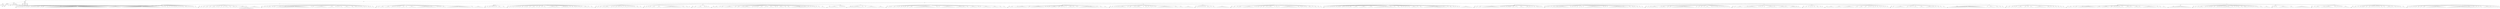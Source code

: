 digraph Tree {
	"t0" [label = "TEI"];
	"t1" [label = "teiHeader"];
	"t2" [label = "fileDesc"];
	"t3" [label = "titleStmt"];
	"t4" [label = "title"];
	"t5" [label = "title"];
	"t6" [label = "author"];
	"t7" [label = "surname"];
	"t8" [label = "forename"];
	"t9" [label = "publicationStmt"];
	"t10" [label = "publisher"];
	"t11" [label = "p"];
	"t12" [label = "sourceDesc"];
	"t13" [label = "genre"];
	"t14" [label = "inspiration"];
	"t15" [label = "structure"];
	"t16" [label = "type"];
	"t17" [label = "periode"];
	"t18" [label = "taille"];
	"t19" [label = "permalien"];
	"t20" [label = "edStmt"];
	"t21" [label = "profileDesc"];
	"t22" [label = "creation"];
	"t23" [label = "date"];
	"t24" [label = "date"];
	"t25" [label = "langUsage"];
	"t26" [label = "language"];
	"t27" [label = "textClass"];
	"t28" [label = "keywords"];
	"t29" [label = "term"];
	"t30" [label = "text"];
	"t31" [label = "body"];
	"t32" [label = "div1"];
	"t33" [label = "head"];
	"t34" [label = "div2"];
	"t35" [label = "head"];
	"t36" [label = "listPerson"];
	"t37" [label = "sp"];
	"t38" [label = "l"];
	"t39" [label = "sp"];
	"t40" [label = "l"];
	"t41" [label = "sp"];
	"t42" [label = "l"];
	"t43" [label = "sp"];
	"t44" [label = "l"];
	"t45" [label = "l"];
	"t46" [label = "sp"];
	"t47" [label = "l"];
	"t48" [label = "sp"];
	"t49" [label = "l"];
	"t50" [label = "sp"];
	"t51" [label = "l"];
	"t52" [label = "sp"];
	"t53" [label = "l"];
	"t54" [label = "l"];
	"t55" [label = "sp"];
	"t56" [label = "l"];
	"t57" [label = "sp"];
	"t58" [label = "l"];
	"t59" [label = "sp"];
	"t60" [label = "l"];
	"t61" [label = "sp"];
	"t62" [label = "l"];
	"t63" [label = "sp"];
	"t64" [label = "l"];
	"t65" [label = "sp"];
	"t66" [label = "l"];
	"t67" [label = "l"];
	"t68" [label = "l"];
	"t69" [label = "sp"];
	"t70" [label = "l"];
	"t71" [label = "sp"];
	"t72" [label = "l"];
	"t73" [label = "l"];
	"t74" [label = "l"];
	"t75" [label = "sp"];
	"t76" [label = "l"];
	"t77" [label = "sp"];
	"t78" [label = "l"];
	"t79" [label = "l"];
	"t80" [label = "l"];
	"t81" [label = "l"];
	"t82" [label = "l"];
	"t83" [label = "l"];
	"t84" [label = "l"];
	"t85" [label = "l"];
	"t86" [label = "l"];
	"t87" [label = "l"];
	"t88" [label = "l"];
	"t89" [label = "l"];
	"t90" [label = "l"];
	"t91" [label = "l"];
	"t92" [label = "l"];
	"t93" [label = "l"];
	"t94" [label = "l"];
	"t95" [label = "l"];
	"t96" [label = "l"];
	"t97" [label = "l"];
	"t98" [label = "l"];
	"t99" [label = "l"];
	"t100" [label = "l"];
	"t101" [label = "l"];
	"t102" [label = "l"];
	"t103" [label = "l"];
	"t104" [label = "l"];
	"t105" [label = "l"];
	"t106" [label = "l"];
	"t107" [label = "l"];
	"t108" [label = "l"];
	"t109" [label = "l"];
	"t110" [label = "l"];
	"t111" [label = "l"];
	"t112" [label = "l"];
	"t113" [label = "l"];
	"t114" [label = "l"];
	"t115" [label = "l"];
	"t116" [label = "l"];
	"t117" [label = "l"];
	"t118" [label = "l"];
	"t119" [label = "l"];
	"t120" [label = "l"];
	"t121" [label = "l"];
	"t122" [label = "l"];
	"t123" [label = "l"];
	"t124" [label = "l"];
	"t125" [label = "l"];
	"t126" [label = "l"];
	"t127" [label = "l"];
	"t128" [label = "sp"];
	"t129" [label = "l"];
	"t130" [label = "l"];
	"t131" [label = "l"];
	"t132" [label = "l"];
	"t133" [label = "l"];
	"t134" [label = "l"];
	"t135" [label = "l"];
	"t136" [label = "l"];
	"t137" [label = "l"];
	"t138" [label = "l"];
	"t139" [label = "l"];
	"t140" [label = "sp"];
	"t141" [label = "l"];
	"t142" [label = "l"];
	"t143" [label = "l"];
	"t144" [label = "l"];
	"t145" [label = "l"];
	"t146" [label = "l"];
	"t147" [label = "l"];
	"t148" [label = "l"];
	"t149" [label = "l"];
	"t150" [label = "l"];
	"t151" [label = "l"];
	"t152" [label = "l"];
	"t153" [label = "l"];
	"t154" [label = "l"];
	"t155" [label = "l"];
	"t156" [label = "l"];
	"t157" [label = "l"];
	"t158" [label = "l"];
	"t159" [label = "l"];
	"t160" [label = "l"];
	"t161" [label = "l"];
	"t162" [label = "l"];
	"t163" [label = "l"];
	"t164" [label = "l"];
	"t165" [label = "l"];
	"t166" [label = "l"];
	"t167" [label = "l"];
	"t168" [label = "l"];
	"t169" [label = "l"];
	"t170" [label = "l"];
	"t171" [label = "l"];
	"t172" [label = "l"];
	"t173" [label = "sp"];
	"t174" [label = "l"];
	"t175" [label = "sp"];
	"t176" [label = "l"];
	"t177" [label = "sp"];
	"t178" [label = "l"];
	"t179" [label = "sp"];
	"t180" [label = "l"];
	"t181" [label = "sp"];
	"t182" [label = "l"];
	"t183" [label = "l"];
	"t184" [label = "l"];
	"t185" [label = "sp"];
	"t186" [label = "l"];
	"t187" [label = "sp"];
	"t188" [label = "l"];
	"t189" [label = "sp"];
	"t190" [label = "l"];
	"t191" [label = "sp"];
	"t192" [label = "l"];
	"t193" [label = "l"];
	"t194" [label = "sp"];
	"t195" [label = "l"];
	"t196" [label = "sp"];
	"t197" [label = "l"];
	"t198" [label = "sp"];
	"t199" [label = "l"];
	"t200" [label = "sp"];
	"t201" [label = "l"];
	"t202" [label = "sp"];
	"t203" [label = "l"];
	"t204" [label = "sp"];
	"t205" [label = "l"];
	"t206" [label = "l"];
	"t207" [label = "sp"];
	"t208" [label = "l"];
	"t209" [label = "l"];
	"t210" [label = "sp"];
	"t211" [label = "l"];
	"t212" [label = "sp"];
	"t213" [label = "l"];
	"t214" [label = "sp"];
	"t215" [label = "l"];
	"t216" [label = "sp"];
	"t217" [label = "l"];
	"t218" [label = "sp"];
	"t219" [label = "l"];
	"t220" [label = "l"];
	"t221" [label = "sp"];
	"t222" [label = "l"];
	"t223" [label = "l"];
	"t224" [label = "div2"];
	"t225" [label = "head"];
	"t226" [label = "listPerson"];
	"t227" [label = "sp"];
	"t228" [label = "l"];
	"t229" [label = "l"];
	"t230" [label = "sp"];
	"t231" [label = "l"];
	"t232" [label = "l"];
	"t233" [label = "sp"];
	"t234" [label = "l"];
	"t235" [label = "l"];
	"t236" [label = "l"];
	"t237" [label = "sp"];
	"t238" [label = "l"];
	"t239" [label = "l"];
	"t240" [label = "sp"];
	"t241" [label = "l"];
	"t242" [label = "l"];
	"t243" [label = "l"];
	"t244" [label = "l"];
	"t245" [label = "sp"];
	"t246" [label = "l"];
	"t247" [label = "sp"];
	"t248" [label = "l"];
	"t249" [label = "l"];
	"t250" [label = "sp"];
	"t251" [label = "l"];
	"t252" [label = "l"];
	"t253" [label = "sp"];
	"t254" [label = "l"];
	"t255" [label = "l"];
	"t256" [label = "sp"];
	"t257" [label = "l"];
	"t258" [label = "sp"];
	"t259" [label = "l"];
	"t260" [label = "l"];
	"t261" [label = "l"];
	"t262" [label = "sp"];
	"t263" [label = "l"];
	"t264" [label = "l"];
	"t265" [label = "sp"];
	"t266" [label = "l"];
	"t267" [label = "l"];
	"t268" [label = "l"];
	"t269" [label = "l"];
	"t270" [label = "sp"];
	"t271" [label = "l"];
	"t272" [label = "sp"];
	"t273" [label = "l"];
	"t274" [label = "l"];
	"t275" [label = "l"];
	"t276" [label = "p"];
	"t277" [label = "s"];
	"t278" [label = "l"];
	"t279" [label = "l"];
	"t280" [label = "p"];
	"t281" [label = "s"];
	"t282" [label = "s"];
	"t283" [label = "s"];
	"t284" [label = "s"];
	"t285" [label = "s"];
	"t286" [label = "s"];
	"t287" [label = "s"];
	"t288" [label = "s"];
	"t289" [label = "s"];
	"t290" [label = "s"];
	"t291" [label = "p"];
	"t292" [label = "s"];
	"t293" [label = "sp"];
	"t294" [label = "l"];
	"t295" [label = "sp"];
	"t296" [label = "l"];
	"t297" [label = "l"];
	"t298" [label = "l"];
	"t299" [label = "l"];
	"t300" [label = "l"];
	"t301" [label = "l"];
	"t302" [label = "l"];
	"t303" [label = "l"];
	"t304" [label = "l"];
	"t305" [label = "div2"];
	"t306" [label = "head"];
	"t307" [label = "listPerson"];
	"t308" [label = "sp"];
	"t309" [label = "l"];
	"t310" [label = "sp"];
	"t311" [label = "l"];
	"t312" [label = "sp"];
	"t313" [label = "l"];
	"t314" [label = "sp"];
	"t315" [label = "l"];
	"t316" [label = "l"];
	"t317" [label = "l"];
	"t318" [label = "l"];
	"t319" [label = "sp"];
	"t320" [label = "l"];
	"t321" [label = "sp"];
	"t322" [label = "l"];
	"t323" [label = "l"];
	"t324" [label = "sp"];
	"t325" [label = "l"];
	"t326" [label = "sp"];
	"t327" [label = "l"];
	"t328" [label = "sp"];
	"t329" [label = "l"];
	"t330" [label = "l"];
	"t331" [label = "l"];
	"t332" [label = "l"];
	"t333" [label = "l"];
	"t334" [label = "l"];
	"t335" [label = "l"];
	"t336" [label = "l"];
	"t337" [label = "l"];
	"t338" [label = "l"];
	"t339" [label = "l"];
	"t340" [label = "l"];
	"t341" [label = "l"];
	"t342" [label = "l"];
	"t343" [label = "l"];
	"t344" [label = "l"];
	"t345" [label = "l"];
	"t346" [label = "l"];
	"t347" [label = "l"];
	"t348" [label = "l"];
	"t349" [label = "l"];
	"t350" [label = "l"];
	"t351" [label = "l"];
	"t352" [label = "l"];
	"t353" [label = "l"];
	"t354" [label = "l"];
	"t355" [label = "sp"];
	"t356" [label = "l"];
	"t357" [label = "sp"];
	"t358" [label = "l"];
	"t359" [label = "l"];
	"t360" [label = "sp"];
	"t361" [label = "l"];
	"t362" [label = "l"];
	"t363" [label = "l"];
	"t364" [label = "l"];
	"t365" [label = "l"];
	"t366" [label = "l"];
	"t367" [label = "l"];
	"t368" [label = "l"];
	"t369" [label = "l"];
	"t370" [label = "l"];
	"t371" [label = "l"];
	"t372" [label = "sp"];
	"t373" [label = "l"];
	"t374" [label = "l"];
	"t375" [label = "l"];
	"t376" [label = "l"];
	"t377" [label = "l"];
	"t378" [label = "l"];
	"t379" [label = "sp"];
	"t380" [label = "l"];
	"t381" [label = "sp"];
	"t382" [label = "l"];
	"t383" [label = "sp"];
	"t384" [label = "l"];
	"t385" [label = "sp"];
	"t386" [label = "l"];
	"t387" [label = "sp"];
	"t388" [label = "l"];
	"t389" [label = "l"];
	"t390" [label = "l"];
	"t391" [label = "sp"];
	"t392" [label = "l"];
	"t393" [label = "l"];
	"t394" [label = "l"];
	"t395" [label = "l"];
	"t396" [label = "l"];
	"t397" [label = "l"];
	"t398" [label = "sp"];
	"t399" [label = "l"];
	"t400" [label = "l"];
	"t401" [label = "l"];
	"t402" [label = "sp"];
	"t403" [label = "l"];
	"t404" [label = "l"];
	"t405" [label = "sp"];
	"t406" [label = "l"];
	"t407" [label = "sp"];
	"t408" [label = "l"];
	"t409" [label = "sp"];
	"t410" [label = "l"];
	"t411" [label = "sp"];
	"t412" [label = "l"];
	"t413" [label = "l"];
	"t414" [label = "sp"];
	"t415" [label = "l"];
	"t416" [label = "l"];
	"t417" [label = "sp"];
	"t418" [label = "l"];
	"t419" [label = "sp"];
	"t420" [label = "l"];
	"t421" [label = "l"];
	"t422" [label = "l"];
	"t423" [label = "sp"];
	"t424" [label = "l"];
	"t425" [label = "sp"];
	"t426" [label = "l"];
	"t427" [label = "l"];
	"t428" [label = "div2"];
	"t429" [label = "head"];
	"t430" [label = "listPerson"];
	"t431" [label = "sp"];
	"t432" [label = "l"];
	"t433" [label = "l"];
	"t434" [label = "sp"];
	"t435" [label = "l"];
	"t436" [label = "l"];
	"t437" [label = "l"];
	"t438" [label = "l"];
	"t439" [label = "sp"];
	"t440" [label = "l"];
	"t441" [label = "l"];
	"t442" [label = "l"];
	"t443" [label = "l"];
	"t444" [label = "l"];
	"t445" [label = "sp"];
	"t446" [label = "l"];
	"t447" [label = "l"];
	"t448" [label = "sp"];
	"t449" [label = "l"];
	"t450" [label = "sp"];
	"t451" [label = "l"];
	"t452" [label = "sp"];
	"t453" [label = "l"];
	"t454" [label = "sp"];
	"t455" [label = "l"];
	"t456" [label = "sp"];
	"t457" [label = "l"];
	"t458" [label = "l"];
	"t459" [label = "sp"];
	"t460" [label = "l"];
	"t461" [label = "l"];
	"t462" [label = "l"];
	"t463" [label = "l"];
	"t464" [label = "sp"];
	"t465" [label = "l"];
	"t466" [label = "l"];
	"t467" [label = "sp"];
	"t468" [label = "l"];
	"t469" [label = "l"];
	"t470" [label = "l"];
	"t471" [label = "l"];
	"t472" [label = "l"];
	"t473" [label = "l"];
	"t474" [label = "l"];
	"t475" [label = "sp"];
	"t476" [label = "l"];
	"t477" [label = "l"];
	"t478" [label = "l"];
	"t479" [label = "l"];
	"t480" [label = "l"];
	"t481" [label = "l"];
	"t482" [label = "l"];
	"t483" [label = "l"];
	"t484" [label = "l"];
	"t485" [label = "l"];
	"t486" [label = "l"];
	"t487" [label = "l"];
	"t488" [label = "l"];
	"t489" [label = "l"];
	"t490" [label = "l"];
	"t491" [label = "sp"];
	"t492" [label = "l"];
	"t493" [label = "sp"];
	"t494" [label = "l"];
	"t495" [label = "sp"];
	"t496" [label = "l"];
	"t497" [label = "sp"];
	"t498" [label = "l"];
	"t499" [label = "sp"];
	"t500" [label = "l"];
	"t501" [label = "sp"];
	"t502" [label = "l"];
	"t503" [label = "l"];
	"t504" [label = "l"];
	"t505" [label = "l"];
	"t506" [label = "sp"];
	"t507" [label = "l"];
	"t508" [label = "l"];
	"t509" [label = "l"];
	"t510" [label = "l"];
	"t511" [label = "l"];
	"t512" [label = "l"];
	"t513" [label = "l"];
	"t514" [label = "l"];
	"t515" [label = "l"];
	"t516" [label = "l"];
	"t517" [label = "l"];
	"t518" [label = "l"];
	"t519" [label = "l"];
	"t520" [label = "l"];
	"t521" [label = "l"];
	"t522" [label = "l"];
	"t523" [label = "l"];
	"t524" [label = "l"];
	"t525" [label = "l"];
	"t526" [label = "l"];
	"t527" [label = "sp"];
	"t528" [label = "l"];
	"t529" [label = "l"];
	"t530" [label = "sp"];
	"t531" [label = "l"];
	"t532" [label = "l"];
	"t533" [label = "l"];
	"t534" [label = "l"];
	"t535" [label = "l"];
	"t536" [label = "l"];
	"t537" [label = "l"];
	"t538" [label = "l"];
	"t539" [label = "div1"];
	"t540" [label = "head"];
	"t541" [label = "div2"];
	"t542" [label = "head"];
	"t543" [label = "listPerson"];
	"t544" [label = "sp"];
	"t545" [label = "l"];
	"t546" [label = "sp"];
	"t547" [label = "l"];
	"t548" [label = "l"];
	"t549" [label = "l"];
	"t550" [label = "sp"];
	"t551" [label = "l"];
	"t552" [label = "sp"];
	"t553" [label = "l"];
	"t554" [label = "sp"];
	"t555" [label = "l"];
	"t556" [label = "sp"];
	"t557" [label = "l"];
	"t558" [label = "sp"];
	"t559" [label = "l"];
	"t560" [label = "sp"];
	"t561" [label = "l"];
	"t562" [label = "l"];
	"t563" [label = "l"];
	"t564" [label = "l"];
	"t565" [label = "sp"];
	"t566" [label = "l"];
	"t567" [label = "l"];
	"t568" [label = "l"];
	"t569" [label = "div2"];
	"t570" [label = "head"];
	"t571" [label = "listPerson"];
	"t572" [label = "sp"];
	"t573" [label = "l"];
	"t574" [label = "l"];
	"t575" [label = "sp"];
	"t576" [label = "l"];
	"t577" [label = "sp"];
	"t578" [label = "l"];
	"t579" [label = "l"];
	"t580" [label = "sp"];
	"t581" [label = "l"];
	"t582" [label = "sp"];
	"t583" [label = "l"];
	"t584" [label = "sp"];
	"t585" [label = "l"];
	"t586" [label = "sp"];
	"t587" [label = "l"];
	"t588" [label = "l"];
	"t589" [label = "sp"];
	"t590" [label = "l"];
	"t591" [label = "l"];
	"t592" [label = "sp"];
	"t593" [label = "l"];
	"t594" [label = "sp"];
	"t595" [label = "l"];
	"t596" [label = "l"];
	"t597" [label = "l"];
	"t598" [label = "sp"];
	"t599" [label = "l"];
	"t600" [label = "l"];
	"t601" [label = "sp"];
	"t602" [label = "l"];
	"t603" [label = "l"];
	"t604" [label = "l"];
	"t605" [label = "l"];
	"t606" [label = "sp"];
	"t607" [label = "l"];
	"t608" [label = "sp"];
	"t609" [label = "l"];
	"t610" [label = "l"];
	"t611" [label = "l"];
	"t612" [label = "sp"];
	"t613" [label = "l"];
	"t614" [label = "sp"];
	"t615" [label = "l"];
	"t616" [label = "sp"];
	"t617" [label = "l"];
	"t618" [label = "l"];
	"t619" [label = "l"];
	"t620" [label = "sp"];
	"t621" [label = "l"];
	"t622" [label = "l"];
	"t623" [label = "l"];
	"t624" [label = "l"];
	"t625" [label = "l"];
	"t626" [label = "l"];
	"t627" [label = "l"];
	"t628" [label = "l"];
	"t629" [label = "l"];
	"t630" [label = "l"];
	"t631" [label = "sp"];
	"t632" [label = "l"];
	"t633" [label = "sp"];
	"t634" [label = "l"];
	"t635" [label = "l"];
	"t636" [label = "l"];
	"t637" [label = "l"];
	"t638" [label = "l"];
	"t639" [label = "l"];
	"t640" [label = "sp"];
	"t641" [label = "l"];
	"t642" [label = "sp"];
	"t643" [label = "l"];
	"t644" [label = "sp"];
	"t645" [label = "l"];
	"t646" [label = "sp"];
	"t647" [label = "l"];
	"t648" [label = "l"];
	"t649" [label = "sp"];
	"t650" [label = "l"];
	"t651" [label = "l"];
	"t652" [label = "sp"];
	"t653" [label = "l"];
	"t654" [label = "sp"];
	"t655" [label = "l"];
	"t656" [label = "sp"];
	"t657" [label = "l"];
	"t658" [label = "l"];
	"t659" [label = "sp"];
	"t660" [label = "l"];
	"t661" [label = "sp"];
	"t662" [label = "l"];
	"t663" [label = "l"];
	"t664" [label = "l"];
	"t665" [label = "l"];
	"t666" [label = "l"];
	"t667" [label = "sp"];
	"t668" [label = "l"];
	"t669" [label = "sp"];
	"t670" [label = "l"];
	"t671" [label = "l"];
	"t672" [label = "l"];
	"t673" [label = "div2"];
	"t674" [label = "head"];
	"t675" [label = "listPerson"];
	"t676" [label = "sp"];
	"t677" [label = "l"];
	"t678" [label = "l"];
	"t679" [label = "sp"];
	"t680" [label = "l"];
	"t681" [label = "l"];
	"t682" [label = "sp"];
	"t683" [label = "l"];
	"t684" [label = "sp"];
	"t685" [label = "l"];
	"t686" [label = "l"];
	"t687" [label = "l"];
	"t688" [label = "l"];
	"t689" [label = "l"];
	"t690" [label = "l"];
	"t691" [label = "sp"];
	"t692" [label = "l"];
	"t693" [label = "l"];
	"t694" [label = "sp"];
	"t695" [label = "l"];
	"t696" [label = "sp"];
	"t697" [label = "l"];
	"t698" [label = "l"];
	"t699" [label = "l"];
	"t700" [label = "sp"];
	"t701" [label = "l"];
	"t702" [label = "sp"];
	"t703" [label = "l"];
	"t704" [label = "sp"];
	"t705" [label = "l"];
	"t706" [label = "sp"];
	"t707" [label = "l"];
	"t708" [label = "l"];
	"t709" [label = "sp"];
	"t710" [label = "l"];
	"t711" [label = "sp"];
	"t712" [label = "l"];
	"t713" [label = "l"];
	"t714" [label = "l"];
	"t715" [label = "sp"];
	"t716" [label = "l"];
	"t717" [label = "sp"];
	"t718" [label = "l"];
	"t719" [label = "sp"];
	"t720" [label = "l"];
	"t721" [label = "sp"];
	"t722" [label = "l"];
	"t723" [label = "sp"];
	"t724" [label = "l"];
	"t725" [label = "l"];
	"t726" [label = "sp"];
	"t727" [label = "l"];
	"t728" [label = "l"];
	"t729" [label = "l"];
	"t730" [label = "sp"];
	"t731" [label = "l"];
	"t732" [label = "l"];
	"t733" [label = "div2"];
	"t734" [label = "head"];
	"t735" [label = "listPerson"];
	"t736" [label = "sp"];
	"t737" [label = "l"];
	"t738" [label = "l"];
	"t739" [label = "sp"];
	"t740" [label = "l"];
	"t741" [label = "sp"];
	"t742" [label = "l"];
	"t743" [label = "l"];
	"t744" [label = "sp"];
	"t745" [label = "l"];
	"t746" [label = "l"];
	"t747" [label = "l"];
	"t748" [label = "l"];
	"t749" [label = "sp"];
	"t750" [label = "l"];
	"t751" [label = "l"];
	"t752" [label = "l"];
	"t753" [label = "l"];
	"t754" [label = "l"];
	"t755" [label = "sp"];
	"t756" [label = "l"];
	"t757" [label = "l"];
	"t758" [label = "l"];
	"t759" [label = "l"];
	"t760" [label = "l"];
	"t761" [label = "l"];
	"t762" [label = "l"];
	"t763" [label = "l"];
	"t764" [label = "l"];
	"t765" [label = "l"];
	"t766" [label = "l"];
	"t767" [label = "l"];
	"t768" [label = "l"];
	"t769" [label = "l"];
	"t770" [label = "l"];
	"t771" [label = "l"];
	"t772" [label = "sp"];
	"t773" [label = "l"];
	"t774" [label = "l"];
	"t775" [label = "l"];
	"t776" [label = "sp"];
	"t777" [label = "l"];
	"t778" [label = "l"];
	"t779" [label = "l"];
	"t780" [label = "sp"];
	"t781" [label = "l"];
	"t782" [label = "div2"];
	"t783" [label = "head"];
	"t784" [label = "listPerson"];
	"t785" [label = "sp"];
	"t786" [label = "l"];
	"t787" [label = "l"];
	"t788" [label = "l"];
	"t789" [label = "sp"];
	"t790" [label = "l"];
	"t791" [label = "l"];
	"t792" [label = "l"];
	"t793" [label = "l"];
	"t794" [label = "l"];
	"t795" [label = "sp"];
	"t796" [label = "l"];
	"t797" [label = "l"];
	"t798" [label = "l"];
	"t799" [label = "l"];
	"t800" [label = "sp"];
	"t801" [label = "l"];
	"t802" [label = "sp"];
	"t803" [label = "l"];
	"t804" [label = "div2"];
	"t805" [label = "head"];
	"t806" [label = "listPerson"];
	"t807" [label = "sp"];
	"t808" [label = "l"];
	"t809" [label = "l"];
	"t810" [label = "l"];
	"t811" [label = "l"];
	"t812" [label = "l"];
	"t813" [label = "sp"];
	"t814" [label = "l"];
	"t815" [label = "sp"];
	"t816" [label = "l"];
	"t817" [label = "l"];
	"t818" [label = "l"];
	"t819" [label = "sp"];
	"t820" [label = "l"];
	"t821" [label = "l"];
	"t822" [label = "l"];
	"t823" [label = "l"];
	"t824" [label = "l"];
	"t825" [label = "l"];
	"t826" [label = "l"];
	"t827" [label = "l"];
	"t828" [label = "sp"];
	"t829" [label = "l"];
	"t830" [label = "l"];
	"t831" [label = "sp"];
	"t832" [label = "l"];
	"t833" [label = "l"];
	"t834" [label = "l"];
	"t835" [label = "sp"];
	"t836" [label = "l"];
	"t837" [label = "sp"];
	"t838" [label = "l"];
	"t839" [label = "l"];
	"t840" [label = "l"];
	"t841" [label = "l"];
	"t842" [label = "l"];
	"t843" [label = "l"];
	"t844" [label = "l"];
	"t845" [label = "l"];
	"t846" [label = "sp"];
	"t847" [label = "l"];
	"t848" [label = "l"];
	"t849" [label = "sp"];
	"t850" [label = "l"];
	"t851" [label = "sp"];
	"t852" [label = "l"];
	"t853" [label = "sp"];
	"t854" [label = "l"];
	"t855" [label = "l"];
	"t856" [label = "sp"];
	"t857" [label = "l"];
	"t858" [label = "l"];
	"t859" [label = "l"];
	"t860" [label = "l"];
	"t861" [label = "sp"];
	"t862" [label = "l"];
	"t863" [label = "l"];
	"t864" [label = "sp"];
	"t865" [label = "l"];
	"t866" [label = "sp"];
	"t867" [label = "l"];
	"t868" [label = "sp"];
	"t869" [label = "l"];
	"t870" [label = "l"];
	"t871" [label = "l"];
	"t872" [label = "l"];
	"t873" [label = "l"];
	"t874" [label = "sp"];
	"t875" [label = "l"];
	"t876" [label = "l"];
	"t877" [label = "sp"];
	"t878" [label = "l"];
	"t879" [label = "sp"];
	"t880" [label = "l"];
	"t881" [label = "l"];
	"t882" [label = "l"];
	"t883" [label = "l"];
	"t884" [label = "l"];
	"t885" [label = "sp"];
	"t886" [label = "l"];
	"t887" [label = "l"];
	"t888" [label = "sp"];
	"t889" [label = "l"];
	"t890" [label = "l"];
	"t891" [label = "l"];
	"t892" [label = "sp"];
	"t893" [label = "l"];
	"t894" [label = "l"];
	"t895" [label = "l"];
	"t896" [label = "l"];
	"t897" [label = "l"];
	"t898" [label = "l"];
	"t899" [label = "l"];
	"t900" [label = "l"];
	"t901" [label = "l"];
	"t902" [label = "l"];
	"t903" [label = "l"];
	"t904" [label = "l"];
	"t905" [label = "l"];
	"t906" [label = "sp"];
	"t907" [label = "l"];
	"t908" [label = "sp"];
	"t909" [label = "l"];
	"t910" [label = "sp"];
	"t911" [label = "l"];
	"t912" [label = "sp"];
	"t913" [label = "l"];
	"t914" [label = "sp"];
	"t915" [label = "l"];
	"t916" [label = "sp"];
	"t917" [label = "l"];
	"t918" [label = "l"];
	"t919" [label = "l"];
	"t920" [label = "sp"];
	"t921" [label = "l"];
	"t922" [label = "sp"];
	"t923" [label = "l"];
	"t924" [label = "l"];
	"t925" [label = "sp"];
	"t926" [label = "l"];
	"t927" [label = "l"];
	"t928" [label = "l"];
	"t929" [label = "l"];
	"t930" [label = "div2"];
	"t931" [label = "head"];
	"t932" [label = "listPerson"];
	"t933" [label = "sp"];
	"t934" [label = "l"];
	"t935" [label = "l"];
	"t936" [label = "l"];
	"t937" [label = "l"];
	"t938" [label = "l"];
	"t939" [label = "l"];
	"t940" [label = "l"];
	"t941" [label = "l"];
	"t942" [label = "l"];
	"t943" [label = "sp"];
	"t944" [label = "l"];
	"t945" [label = "sp"];
	"t946" [label = "l"];
	"t947" [label = "sp"];
	"t948" [label = "l"];
	"t949" [label = "sp"];
	"t950" [label = "l"];
	"t951" [label = "sp"];
	"t952" [label = "l"];
	"t953" [label = "div2"];
	"t954" [label = "head"];
	"t955" [label = "listPerson"];
	"t956" [label = "sp"];
	"t957" [label = "l"];
	"t958" [label = "sp"];
	"t959" [label = "l"];
	"t960" [label = "l"];
	"t961" [label = "l"];
	"t962" [label = "l"];
	"t963" [label = "l"];
	"t964" [label = "l"];
	"t965" [label = "l"];
	"t966" [label = "l"];
	"t967" [label = "l"];
	"t968" [label = "l"];
	"t969" [label = "l"];
	"t970" [label = "l"];
	"t971" [label = "sp"];
	"t972" [label = "l"];
	"t973" [label = "sp"];
	"t974" [label = "l"];
	"t975" [label = "sp"];
	"t976" [label = "l"];
	"t977" [label = "l"];
	"t978" [label = "l"];
	"t979" [label = "l"];
	"t980" [label = "l"];
	"t981" [label = "l"];
	"t982" [label = "l"];
	"t983" [label = "l"];
	"t984" [label = "l"];
	"t985" [label = "sp"];
	"t986" [label = "l"];
	"t987" [label = "l"];
	"t988" [label = "l"];
	"t989" [label = "l"];
	"t990" [label = "l"];
	"t991" [label = "l"];
	"t992" [label = "div2"];
	"t993" [label = "head"];
	"t994" [label = "listPerson"];
	"t995" [label = "sp"];
	"t996" [label = "l"];
	"t997" [label = "sp"];
	"t998" [label = "l"];
	"t999" [label = "l"];
	"t1000" [label = "l"];
	"t1001" [label = "sp"];
	"t1002" [label = "l"];
	"t1003" [label = "l"];
	"t1004" [label = "l"];
	"t1005" [label = "sp"];
	"t1006" [label = "l"];
	"t1007" [label = "sp"];
	"t1008" [label = "l"];
	"t1009" [label = "l"];
	"t1010" [label = "sp"];
	"t1011" [label = "l"];
	"t1012" [label = "l"];
	"t1013" [label = "sp"];
	"t1014" [label = "l"];
	"t1015" [label = "sp"];
	"t1016" [label = "l"];
	"t1017" [label = "l"];
	"t1018" [label = "sp"];
	"t1019" [label = "l"];
	"t1020" [label = "l"];
	"t1021" [label = "sp"];
	"t1022" [label = "l"];
	"t1023" [label = "l"];
	"t1024" [label = "l"];
	"t1025" [label = "l"];
	"t1026" [label = "sp"];
	"t1027" [label = "l"];
	"t1028" [label = "l"];
	"t1029" [label = "l"];
	"t1030" [label = "l"];
	"t1031" [label = "l"];
	"t1032" [label = "l"];
	"t1033" [label = "l"];
	"t1034" [label = "l"];
	"t1035" [label = "l"];
	"t1036" [label = "l"];
	"t1037" [label = "l"];
	"t1038" [label = "l"];
	"t1039" [label = "l"];
	"t1040" [label = "l"];
	"t1041" [label = "l"];
	"t1042" [label = "l"];
	"t1043" [label = "l"];
	"t1044" [label = "l"];
	"t1045" [label = "sp"];
	"t1046" [label = "l"];
	"t1047" [label = "l"];
	"t1048" [label = "l"];
	"t1049" [label = "sp"];
	"t1050" [label = "l"];
	"t1051" [label = "sp"];
	"t1052" [label = "l"];
	"t1053" [label = "l"];
	"t1054" [label = "l"];
	"t1055" [label = "l"];
	"t1056" [label = "l"];
	"t1057" [label = "l"];
	"t1058" [label = "l"];
	"t1059" [label = "l"];
	"t1060" [label = "l"];
	"t1061" [label = "l"];
	"t1062" [label = "l"];
	"t1063" [label = "l"];
	"t1064" [label = "sp"];
	"t1065" [label = "l"];
	"t1066" [label = "l"];
	"t1067" [label = "l"];
	"t1068" [label = "l"];
	"t1069" [label = "l"];
	"t1070" [label = "l"];
	"t1071" [label = "l"];
	"t1072" [label = "l"];
	"t1073" [label = "sp"];
	"t1074" [label = "l"];
	"t1075" [label = "sp"];
	"t1076" [label = "l"];
	"t1077" [label = "l"];
	"t1078" [label = "sp"];
	"t1079" [label = "l"];
	"t1080" [label = "l"];
	"t1081" [label = "l"];
	"t1082" [label = "l"];
	"t1083" [label = "l"];
	"t1084" [label = "l"];
	"t1085" [label = "l"];
	"t1086" [label = "sp"];
	"t1087" [label = "l"];
	"t1088" [label = "l"];
	"t1089" [label = "sp"];
	"t1090" [label = "l"];
	"t1091" [label = "sp"];
	"t1092" [label = "l"];
	"t1093" [label = "l"];
	"t1094" [label = "l"];
	"t1095" [label = "l"];
	"t1096" [label = "l"];
	"t1097" [label = "l"];
	"t1098" [label = "l"];
	"t1099" [label = "l"];
	"t1100" [label = "sp"];
	"t1101" [label = "l"];
	"t1102" [label = "l"];
	"t1103" [label = "l"];
	"t1104" [label = "l"];
	"t1105" [label = "l"];
	"t1106" [label = "l"];
	"t1107" [label = "sp"];
	"t1108" [label = "l"];
	"t1109" [label = "l"];
	"t1110" [label = "l"];
	"t1111" [label = "sp"];
	"t1112" [label = "l"];
	"t1113" [label = "l"];
	"t1114" [label = "l"];
	"t1115" [label = "div1"];
	"t1116" [label = "head"];
	"t1117" [label = "div2"];
	"t1118" [label = "head"];
	"t1119" [label = "listPerson"];
	"t1120" [label = "sp"];
	"t1121" [label = "l"];
	"t1122" [label = "l"];
	"t1123" [label = "l"];
	"t1124" [label = "l"];
	"t1125" [label = "sp"];
	"t1126" [label = "l"];
	"t1127" [label = "sp"];
	"t1128" [label = "l"];
	"t1129" [label = "l"];
	"t1130" [label = "l"];
	"t1131" [label = "l"];
	"t1132" [label = "l"];
	"t1133" [label = "l"];
	"t1134" [label = "l"];
	"t1135" [label = "l"];
	"t1136" [label = "l"];
	"t1137" [label = "l"];
	"t1138" [label = "sp"];
	"t1139" [label = "l"];
	"t1140" [label = "l"];
	"t1141" [label = "sp"];
	"t1142" [label = "l"];
	"t1143" [label = "l"];
	"t1144" [label = "l"];
	"t1145" [label = "l"];
	"t1146" [label = "l"];
	"t1147" [label = "l"];
	"t1148" [label = "l"];
	"t1149" [label = "l"];
	"t1150" [label = "l"];
	"t1151" [label = "l"];
	"t1152" [label = "l"];
	"t1153" [label = "l"];
	"t1154" [label = "sp"];
	"t1155" [label = "l"];
	"t1156" [label = "sp"];
	"t1157" [label = "l"];
	"t1158" [label = "sp"];
	"t1159" [label = "l"];
	"t1160" [label = "l"];
	"t1161" [label = "sp"];
	"t1162" [label = "l"];
	"t1163" [label = "l"];
	"t1164" [label = "l"];
	"t1165" [label = "l"];
	"t1166" [label = "l"];
	"t1167" [label = "l"];
	"t1168" [label = "sp"];
	"t1169" [label = "l"];
	"t1170" [label = "l"];
	"t1171" [label = "sp"];
	"t1172" [label = "l"];
	"t1173" [label = "l"];
	"t1174" [label = "sp"];
	"t1175" [label = "l"];
	"t1176" [label = "sp"];
	"t1177" [label = "l"];
	"t1178" [label = "l"];
	"t1179" [label = "sp"];
	"t1180" [label = "l"];
	"t1181" [label = "sp"];
	"t1182" [label = "l"];
	"t1183" [label = "l"];
	"t1184" [label = "l"];
	"t1185" [label = "l"];
	"t1186" [label = "l"];
	"t1187" [label = "l"];
	"t1188" [label = "sp"];
	"t1189" [label = "l"];
	"t1190" [label = "sp"];
	"t1191" [label = "l"];
	"t1192" [label = "sp"];
	"t1193" [label = "l"];
	"t1194" [label = "sp"];
	"t1195" [label = "l"];
	"t1196" [label = "l"];
	"t1197" [label = "l"];
	"t1198" [label = "l"];
	"t1199" [label = "l"];
	"t1200" [label = "l"];
	"t1201" [label = "l"];
	"t1202" [label = "l"];
	"t1203" [label = "l"];
	"t1204" [label = "l"];
	"t1205" [label = "l"];
	"t1206" [label = "l"];
	"t1207" [label = "l"];
	"t1208" [label = "l"];
	"t1209" [label = "l"];
	"t1210" [label = "sp"];
	"t1211" [label = "l"];
	"t1212" [label = "sp"];
	"t1213" [label = "l"];
	"t1214" [label = "sp"];
	"t1215" [label = "l"];
	"t1216" [label = "l"];
	"t1217" [label = "l"];
	"t1218" [label = "sp"];
	"t1219" [label = "l"];
	"t1220" [label = "l"];
	"t1221" [label = "l"];
	"t1222" [label = "l"];
	"t1223" [label = "div2"];
	"t1224" [label = "head"];
	"t1225" [label = "listPerson"];
	"t1226" [label = "sp"];
	"t1227" [label = "l"];
	"t1228" [label = "l"];
	"t1229" [label = "sp"];
	"t1230" [label = "l"];
	"t1231" [label = "sp"];
	"t1232" [label = "l"];
	"t1233" [label = "sp"];
	"t1234" [label = "l"];
	"t1235" [label = "sp"];
	"t1236" [label = "l"];
	"t1237" [label = "l"];
	"t1238" [label = "l"];
	"t1239" [label = "l"];
	"t1240" [label = "l"];
	"t1241" [label = "l"];
	"t1242" [label = "l"];
	"t1243" [label = "l"];
	"t1244" [label = "sp"];
	"t1245" [label = "l"];
	"t1246" [label = "sp"];
	"t1247" [label = "l"];
	"t1248" [label = "l"];
	"t1249" [label = "l"];
	"t1250" [label = "sp"];
	"t1251" [label = "l"];
	"t1252" [label = "sp"];
	"t1253" [label = "l"];
	"t1254" [label = "l"];
	"t1255" [label = "l"];
	"t1256" [label = "l"];
	"t1257" [label = "l"];
	"t1258" [label = "l"];
	"t1259" [label = "l"];
	"t1260" [label = "l"];
	"t1261" [label = "sp"];
	"t1262" [label = "l"];
	"t1263" [label = "sp"];
	"t1264" [label = "l"];
	"t1265" [label = "l"];
	"t1266" [label = "l"];
	"t1267" [label = "l"];
	"t1268" [label = "sp"];
	"t1269" [label = "l"];
	"t1270" [label = "sp"];
	"t1271" [label = "l"];
	"t1272" [label = "l"];
	"t1273" [label = "sp"];
	"t1274" [label = "l"];
	"t1275" [label = "sp"];
	"t1276" [label = "l"];
	"t1277" [label = "sp"];
	"t1278" [label = "l"];
	"t1279" [label = "sp"];
	"t1280" [label = "l"];
	"t1281" [label = "l"];
	"t1282" [label = "l"];
	"t1283" [label = "l"];
	"t1284" [label = "l"];
	"t1285" [label = "l"];
	"t1286" [label = "l"];
	"t1287" [label = "l"];
	"t1288" [label = "l"];
	"t1289" [label = "l"];
	"t1290" [label = "l"];
	"t1291" [label = "l"];
	"t1292" [label = "l"];
	"t1293" [label = "l"];
	"t1294" [label = "sp"];
	"t1295" [label = "l"];
	"t1296" [label = "l"];
	"t1297" [label = "l"];
	"t1298" [label = "l"];
	"t1299" [label = "sp"];
	"t1300" [label = "l"];
	"t1301" [label = "l"];
	"t1302" [label = "l"];
	"t1303" [label = "l"];
	"t1304" [label = "sp"];
	"t1305" [label = "l"];
	"t1306" [label = "l"];
	"t1307" [label = "l"];
	"t1308" [label = "l"];
	"t1309" [label = "l"];
	"t1310" [label = "l"];
	"t1311" [label = "l"];
	"t1312" [label = "l"];
	"t1313" [label = "div2"];
	"t1314" [label = "head"];
	"t1315" [label = "listPerson"];
	"t1316" [label = "sp"];
	"t1317" [label = "l"];
	"t1318" [label = "l"];
	"t1319" [label = "sp"];
	"t1320" [label = "l"];
	"t1321" [label = "sp"];
	"t1322" [label = "l"];
	"t1323" [label = "sp"];
	"t1324" [label = "l"];
	"t1325" [label = "sp"];
	"t1326" [label = "l"];
	"t1327" [label = "sp"];
	"t1328" [label = "l"];
	"t1329" [label = "sp"];
	"t1330" [label = "l"];
	"t1331" [label = "sp"];
	"t1332" [label = "l"];
	"t1333" [label = "l"];
	"t1334" [label = "l"];
	"t1335" [label = "l"];
	"t1336" [label = "sp"];
	"t1337" [label = "l"];
	"t1338" [label = "sp"];
	"t1339" [label = "l"];
	"t1340" [label = "l"];
	"t1341" [label = "l"];
	"t1342" [label = "sp"];
	"t1343" [label = "l"];
	"t1344" [label = "l"];
	"t1345" [label = "l"];
	"t1346" [label = "l"];
	"t1347" [label = "l"];
	"t1348" [label = "l"];
	"t1349" [label = "l"];
	"t1350" [label = "l"];
	"t1351" [label = "l"];
	"t1352" [label = "l"];
	"t1353" [label = "l"];
	"t1354" [label = "div2"];
	"t1355" [label = "head"];
	"t1356" [label = "listPerson"];
	"t1357" [label = "sp"];
	"t1358" [label = "l"];
	"t1359" [label = "l"];
	"t1360" [label = "l"];
	"t1361" [label = "sp"];
	"t1362" [label = "l"];
	"t1363" [label = "sp"];
	"t1364" [label = "l"];
	"t1365" [label = "l"];
	"t1366" [label = "l"];
	"t1367" [label = "l"];
	"t1368" [label = "sp"];
	"t1369" [label = "l"];
	"t1370" [label = "l"];
	"t1371" [label = "l"];
	"t1372" [label = "l"];
	"t1373" [label = "l"];
	"t1374" [label = "l"];
	"t1375" [label = "l"];
	"t1376" [label = "l"];
	"t1377" [label = "l"];
	"t1378" [label = "l"];
	"t1379" [label = "sp"];
	"t1380" [label = "l"];
	"t1381" [label = "sp"];
	"t1382" [label = "l"];
	"t1383" [label = "sp"];
	"t1384" [label = "l"];
	"t1385" [label = "l"];
	"t1386" [label = "sp"];
	"t1387" [label = "l"];
	"t1388" [label = "l"];
	"t1389" [label = "sp"];
	"t1390" [label = "l"];
	"t1391" [label = "l"];
	"t1392" [label = "sp"];
	"t1393" [label = "l"];
	"t1394" [label = "sp"];
	"t1395" [label = "l"];
	"t1396" [label = "l"];
	"t1397" [label = "l"];
	"t1398" [label = "l"];
	"t1399" [label = "l"];
	"t1400" [label = "l"];
	"t1401" [label = "l"];
	"t1402" [label = "sp"];
	"t1403" [label = "l"];
	"t1404" [label = "sp"];
	"t1405" [label = "l"];
	"t1406" [label = "l"];
	"t1407" [label = "l"];
	"t1408" [label = "sp"];
	"t1409" [label = "l"];
	"t1410" [label = "sp"];
	"t1411" [label = "l"];
	"t1412" [label = "l"];
	"t1413" [label = "l"];
	"t1414" [label = "l"];
	"t1415" [label = "l"];
	"t1416" [label = "l"];
	"t1417" [label = "l"];
	"t1418" [label = "l"];
	"t1419" [label = "l"];
	"t1420" [label = "l"];
	"t1421" [label = "l"];
	"t1422" [label = "l"];
	"t1423" [label = "l"];
	"t1424" [label = "l"];
	"t1425" [label = "sp"];
	"t1426" [label = "l"];
	"t1427" [label = "l"];
	"t1428" [label = "sp"];
	"t1429" [label = "l"];
	"t1430" [label = "l"];
	"t1431" [label = "sp"];
	"t1432" [label = "l"];
	"t1433" [label = "sp"];
	"t1434" [label = "l"];
	"t1435" [label = "sp"];
	"t1436" [label = "l"];
	"t1437" [label = "l"];
	"t1438" [label = "sp"];
	"t1439" [label = "l"];
	"t1440" [label = "l"];
	"t1441" [label = "l"];
	"t1442" [label = "l"];
	"t1443" [label = "sp"];
	"t1444" [label = "l"];
	"t1445" [label = "sp"];
	"t1446" [label = "l"];
	"t1447" [label = "l"];
	"t1448" [label = "l"];
	"t1449" [label = "sp"];
	"t1450" [label = "l"];
	"t1451" [label = "l"];
	"t1452" [label = "sp"];
	"t1453" [label = "l"];
	"t1454" [label = "l"];
	"t1455" [label = "div2"];
	"t1456" [label = "head"];
	"t1457" [label = "listPerson"];
	"t1458" [label = "sp"];
	"t1459" [label = "l"];
	"t1460" [label = "sp"];
	"t1461" [label = "l"];
	"t1462" [label = "sp"];
	"t1463" [label = "l"];
	"t1464" [label = "sp"];
	"t1465" [label = "l"];
	"t1466" [label = "l"];
	"t1467" [label = "sp"];
	"t1468" [label = "l"];
	"t1469" [label = "sp"];
	"t1470" [label = "l"];
	"t1471" [label = "sp"];
	"t1472" [label = "l"];
	"t1473" [label = "sp"];
	"t1474" [label = "l"];
	"t1475" [label = "sp"];
	"t1476" [label = "l"];
	"t1477" [label = "sp"];
	"t1478" [label = "l"];
	"t1479" [label = "l"];
	"t1480" [label = "l"];
	"t1481" [label = "sp"];
	"t1482" [label = "l"];
	"t1483" [label = "l"];
	"t1484" [label = "sp"];
	"t1485" [label = "l"];
	"t1486" [label = "sp"];
	"t1487" [label = "l"];
	"t1488" [label = "sp"];
	"t1489" [label = "l"];
	"t1490" [label = "sp"];
	"t1491" [label = "l"];
	"t1492" [label = "l"];
	"t1493" [label = "l"];
	"t1494" [label = "l"];
	"t1495" [label = "sp"];
	"t1496" [label = "l"];
	"t1497" [label = "l"];
	"t1498" [label = "l"];
	"t1499" [label = "l"];
	"t1500" [label = "l"];
	"t1501" [label = "sp"];
	"t1502" [label = "l"];
	"t1503" [label = "l"];
	"t1504" [label = "l"];
	"t1505" [label = "l"];
	"t1506" [label = "l"];
	"t1507" [label = "l"];
	"t1508" [label = "l"];
	"t1509" [label = "sp"];
	"t1510" [label = "l"];
	"t1511" [label = "l"];
	"t1512" [label = "l"];
	"t1513" [label = "l"];
	"t1514" [label = "l"];
	"t1515" [label = "sp"];
	"t1516" [label = "l"];
	"t1517" [label = "l"];
	"t1518" [label = "l"];
	"t1519" [label = "l"];
	"t1520" [label = "l"];
	"t1521" [label = "l"];
	"t1522" [label = "l"];
	"t1523" [label = "l"];
	"t1524" [label = "l"];
	"t1525" [label = "l"];
	"t1526" [label = "l"];
	"t1527" [label = "l"];
	"t1528" [label = "l"];
	"t1529" [label = "l"];
	"t1530" [label = "l"];
	"t1531" [label = "l"];
	"t1532" [label = "l"];
	"t1533" [label = "sp"];
	"t1534" [label = "l"];
	"t1535" [label = "sp"];
	"t1536" [label = "l"];
	"t1537" [label = "sp"];
	"t1538" [label = "l"];
	"t1539" [label = "l"];
	"t1540" [label = "l"];
	"t1541" [label = "sp"];
	"t1542" [label = "l"];
	"t1543" [label = "l"];
	"t1544" [label = "sp"];
	"t1545" [label = "l"];
	"t1546" [label = "sp"];
	"t1547" [label = "l"];
	"t1548" [label = "l"];
	"t1549" [label = "sp"];
	"t1550" [label = "l"];
	"t1551" [label = "sp"];
	"t1552" [label = "l"];
	"t1553" [label = "l"];
	"t1554" [label = "sp"];
	"t1555" [label = "l"];
	"t1556" [label = "l"];
	"t1557" [label = "l"];
	"t1558" [label = "l"];
	"t1559" [label = "l"];
	"t1560" [label = "l"];
	"t1561" [label = "sp"];
	"t1562" [label = "l"];
	"t1563" [label = "sp"];
	"t1564" [label = "l"];
	"t1565" [label = "l"];
	"t1566" [label = "l"];
	"t1567" [label = "sp"];
	"t1568" [label = "l"];
	"t1569" [label = "l"];
	"t1570" [label = "l"];
	"t1571" [label = "l"];
	"t1572" [label = "l"];
	"t1573" [label = "l"];
	"t1574" [label = "l"];
	"t1575" [label = "l"];
	"t1576" [label = "l"];
	"t1577" [label = "l"];
	"t1578" [label = "l"];
	"t1579" [label = "l"];
	"t1580" [label = "l"];
	"t1581" [label = "l"];
	"t1582" [label = "l"];
	"t1583" [label = "l"];
	"t1584" [label = "l"];
	"t1585" [label = "l"];
	"t1586" [label = "sp"];
	"t1587" [label = "l"];
	"t1588" [label = "sp"];
	"t1589" [label = "l"];
	"t1590" [label = "sp"];
	"t1591" [label = "l"];
	"t1592" [label = "sp"];
	"t1593" [label = "l"];
	"t1594" [label = "l"];
	"t1595" [label = "l"];
	"t1596" [label = "sp"];
	"t1597" [label = "l"];
	"t1598" [label = "l"];
	"t1599" [label = "sp"];
	"t1600" [label = "l"];
	"t1601" [label = "sp"];
	"t1602" [label = "l"];
	"t1603" [label = "l"];
	"t1604" [label = "sp"];
	"t1605" [label = "l"];
	"t1606" [label = "sp"];
	"t1607" [label = "l"];
	"t1608" [label = "l"];
	"t1609" [label = "l"];
	"t1610" [label = "l"];
	"t1611" [label = "l"];
	"t1612" [label = "l"];
	"t1613" [label = "l"];
	"t1614" [label = "l"];
	"t1615" [label = "l"];
	"t1616" [label = "l"];
	"t1617" [label = "div1"];
	"t1618" [label = "head"];
	"t1619" [label = "div2"];
	"t1620" [label = "head"];
	"t1621" [label = "listPerson"];
	"t1622" [label = "sp"];
	"t1623" [label = "l"];
	"t1624" [label = "l"];
	"t1625" [label = "sp"];
	"t1626" [label = "l"];
	"t1627" [label = "l"];
	"t1628" [label = "l"];
	"t1629" [label = "sp"];
	"t1630" [label = "l"];
	"t1631" [label = "l"];
	"t1632" [label = "l"];
	"t1633" [label = "l"];
	"t1634" [label = "l"];
	"t1635" [label = "l"];
	"t1636" [label = "l"];
	"t1637" [label = "l"];
	"t1638" [label = "l"];
	"t1639" [label = "l"];
	"t1640" [label = "l"];
	"t1641" [label = "l"];
	"t1642" [label = "l"];
	"t1643" [label = "l"];
	"t1644" [label = "l"];
	"t1645" [label = "sp"];
	"t1646" [label = "l"];
	"t1647" [label = "sp"];
	"t1648" [label = "l"];
	"t1649" [label = "sp"];
	"t1650" [label = "l"];
	"t1651" [label = "sp"];
	"t1652" [label = "l"];
	"t1653" [label = "sp"];
	"t1654" [label = "l"];
	"t1655" [label = "sp"];
	"t1656" [label = "l"];
	"t1657" [label = "sp"];
	"t1658" [label = "l"];
	"t1659" [label = "l"];
	"t1660" [label = "l"];
	"t1661" [label = "sp"];
	"t1662" [label = "l"];
	"t1663" [label = "l"];
	"t1664" [label = "l"];
	"t1665" [label = "sp"];
	"t1666" [label = "l"];
	"t1667" [label = "sp"];
	"t1668" [label = "l"];
	"t1669" [label = "l"];
	"t1670" [label = "sp"];
	"t1671" [label = "l"];
	"t1672" [label = "l"];
	"t1673" [label = "l"];
	"t1674" [label = "l"];
	"t1675" [label = "l"];
	"t1676" [label = "sp"];
	"t1677" [label = "l"];
	"t1678" [label = "l"];
	"t1679" [label = "l"];
	"t1680" [label = "l"];
	"t1681" [label = "l"];
	"t1682" [label = "sp"];
	"t1683" [label = "l"];
	"t1684" [label = "sp"];
	"t1685" [label = "l"];
	"t1686" [label = "sp"];
	"t1687" [label = "l"];
	"t1688" [label = "l"];
	"t1689" [label = "sp"];
	"t1690" [label = "l"];
	"t1691" [label = "l"];
	"t1692" [label = "l"];
	"t1693" [label = "sp"];
	"t1694" [label = "l"];
	"t1695" [label = "sp"];
	"t1696" [label = "l"];
	"t1697" [label = "sp"];
	"t1698" [label = "l"];
	"t1699" [label = "div2"];
	"t1700" [label = "head"];
	"t1701" [label = "listPerson"];
	"t1702" [label = "sp"];
	"t1703" [label = "l"];
	"t1704" [label = "sp"];
	"t1705" [label = "l"];
	"t1706" [label = "sp"];
	"t1707" [label = "l"];
	"t1708" [label = "sp"];
	"t1709" [label = "l"];
	"t1710" [label = "sp"];
	"t1711" [label = "l"];
	"t1712" [label = "sp"];
	"t1713" [label = "l"];
	"t1714" [label = "sp"];
	"t1715" [label = "l"];
	"t1716" [label = "l"];
	"t1717" [label = "l"];
	"t1718" [label = "l"];
	"t1719" [label = "l"];
	"t1720" [label = "l"];
	"t1721" [label = "l"];
	"t1722" [label = "l"];
	"t1723" [label = "l"];
	"t1724" [label = "l"];
	"t1725" [label = "l"];
	"t1726" [label = "l"];
	"t1727" [label = "l"];
	"t1728" [label = "sp"];
	"t1729" [label = "l"];
	"t1730" [label = "sp"];
	"t1731" [label = "l"];
	"t1732" [label = "l"];
	"t1733" [label = "sp"];
	"t1734" [label = "l"];
	"t1735" [label = "sp"];
	"t1736" [label = "l"];
	"t1737" [label = "sp"];
	"t1738" [label = "l"];
	"t1739" [label = "l"];
	"t1740" [label = "sp"];
	"t1741" [label = "l"];
	"t1742" [label = "l"];
	"t1743" [label = "sp"];
	"t1744" [label = "l"];
	"t1745" [label = "l"];
	"t1746" [label = "sp"];
	"t1747" [label = "l"];
	"t1748" [label = "sp"];
	"t1749" [label = "l"];
	"t1750" [label = "l"];
	"t1751" [label = "l"];
	"t1752" [label = "l"];
	"t1753" [label = "l"];
	"t1754" [label = "l"];
	"t1755" [label = "l"];
	"t1756" [label = "l"];
	"t1757" [label = "l"];
	"t1758" [label = "l"];
	"t1759" [label = "l"];
	"t1760" [label = "l"];
	"t1761" [label = "l"];
	"t1762" [label = "l"];
	"t1763" [label = "l"];
	"t1764" [label = "sp"];
	"t1765" [label = "l"];
	"t1766" [label = "l"];
	"t1767" [label = "sp"];
	"t1768" [label = "l"];
	"t1769" [label = "sp"];
	"t1770" [label = "l"];
	"t1771" [label = "sp"];
	"t1772" [label = "l"];
	"t1773" [label = "l"];
	"t1774" [label = "l"];
	"t1775" [label = "l"];
	"t1776" [label = "l"];
	"t1777" [label = "l"];
	"t1778" [label = "l"];
	"t1779" [label = "l"];
	"t1780" [label = "l"];
	"t1781" [label = "l"];
	"t1782" [label = "l"];
	"t1783" [label = "l"];
	"t1784" [label = "l"];
	"t1785" [label = "l"];
	"t1786" [label = "l"];
	"t1787" [label = "l"];
	"t1788" [label = "sp"];
	"t1789" [label = "l"];
	"t1790" [label = "sp"];
	"t1791" [label = "l"];
	"t1792" [label = "l"];
	"t1793" [label = "sp"];
	"t1794" [label = "l"];
	"t1795" [label = "l"];
	"t1796" [label = "l"];
	"t1797" [label = "sp"];
	"t1798" [label = "l"];
	"t1799" [label = "sp"];
	"t1800" [label = "l"];
	"t1801" [label = "l"];
	"t1802" [label = "sp"];
	"t1803" [label = "l"];
	"t1804" [label = "l"];
	"t1805" [label = "sp"];
	"t1806" [label = "l"];
	"t1807" [label = "l"];
	"t1808" [label = "div2"];
	"t1809" [label = "head"];
	"t1810" [label = "listPerson"];
	"t1811" [label = "sp"];
	"t1812" [label = "l"];
	"t1813" [label = "sp"];
	"t1814" [label = "l"];
	"t1815" [label = "sp"];
	"t1816" [label = "l"];
	"t1817" [label = "l"];
	"t1818" [label = "l"];
	"t1819" [label = "l"];
	"t1820" [label = "l"];
	"t1821" [label = "l"];
	"t1822" [label = "l"];
	"t1823" [label = "l"];
	"t1824" [label = "sp"];
	"t1825" [label = "l"];
	"t1826" [label = "sp"];
	"t1827" [label = "l"];
	"t1828" [label = "l"];
	"t1829" [label = "l"];
	"t1830" [label = "l"];
	"t1831" [label = "l"];
	"t1832" [label = "sp"];
	"t1833" [label = "l"];
	"t1834" [label = "l"];
	"t1835" [label = "sp"];
	"t1836" [label = "l"];
	"t1837" [label = "l"];
	"t1838" [label = "sp"];
	"t1839" [label = "l"];
	"t1840" [label = "l"];
	"t1841" [label = "l"];
	"t1842" [label = "l"];
	"t1843" [label = "l"];
	"t1844" [label = "l"];
	"t1845" [label = "l"];
	"t1846" [label = "l"];
	"t1847" [label = "l"];
	"t1848" [label = "l"];
	"t1849" [label = "l"];
	"t1850" [label = "l"];
	"t1851" [label = "l"];
	"t1852" [label = "l"];
	"t1853" [label = "l"];
	"t1854" [label = "l"];
	"t1855" [label = "l"];
	"t1856" [label = "l"];
	"t1857" [label = "l"];
	"t1858" [label = "sp"];
	"t1859" [label = "l"];
	"t1860" [label = "l"];
	"t1861" [label = "sp"];
	"t1862" [label = "l"];
	"t1863" [label = "l"];
	"t1864" [label = "sp"];
	"t1865" [label = "l"];
	"t1866" [label = "l"];
	"t1867" [label = "sp"];
	"t1868" [label = "l"];
	"t1869" [label = "sp"];
	"t1870" [label = "l"];
	"t1871" [label = "l"];
	"t1872" [label = "l"];
	"t1873" [label = "l"];
	"t1874" [label = "l"];
	"t1875" [label = "l"];
	"t1876" [label = "sp"];
	"t1877" [label = "l"];
	"t1878" [label = "l"];
	"t1879" [label = "sp"];
	"t1880" [label = "l"];
	"t1881" [label = "sp"];
	"t1882" [label = "l"];
	"t1883" [label = "sp"];
	"t1884" [label = "l"];
	"t1885" [label = "l"];
	"t1886" [label = "sp"];
	"t1887" [label = "l"];
	"t1888" [label = "sp"];
	"t1889" [label = "l"];
	"t1890" [label = "sp"];
	"t1891" [label = "l"];
	"t1892" [label = "sp"];
	"t1893" [label = "l"];
	"t1894" [label = "sp"];
	"t1895" [label = "l"];
	"t1896" [label = "l"];
	"t1897" [label = "sp"];
	"t1898" [label = "l"];
	"t1899" [label = "sp"];
	"t1900" [label = "l"];
	"t1901" [label = "sp"];
	"t1902" [label = "l"];
	"t1903" [label = "l"];
	"t1904" [label = "div2"];
	"t1905" [label = "head"];
	"t1906" [label = "listPerson"];
	"t1907" [label = "sp"];
	"t1908" [label = "l"];
	"t1909" [label = "l"];
	"t1910" [label = "sp"];
	"t1911" [label = "l"];
	"t1912" [label = "l"];
	"t1913" [label = "l"];
	"t1914" [label = "l"];
	"t1915" [label = "l"];
	"t1916" [label = "l"];
	"t1917" [label = "sp"];
	"t1918" [label = "l"];
	"t1919" [label = "sp"];
	"t1920" [label = "l"];
	"t1921" [label = "l"];
	"t1922" [label = "l"];
	"t1923" [label = "l"];
	"t1924" [label = "l"];
	"t1925" [label = "l"];
	"t1926" [label = "l"];
	"t1927" [label = "l"];
	"t1928" [label = "l"];
	"t1929" [label = "l"];
	"t1930" [label = "l"];
	"t1931" [label = "sp"];
	"t1932" [label = "l"];
	"t1933" [label = "sp"];
	"t1934" [label = "l"];
	"t1935" [label = "sp"];
	"t1936" [label = "l"];
	"t1937" [label = "l"];
	"t1938" [label = "sp"];
	"t1939" [label = "l"];
	"t1940" [label = "l"];
	"t1941" [label = "sp"];
	"t1942" [label = "l"];
	"t1943" [label = "l"];
	"t1944" [label = "l"];
	"t1945" [label = "l"];
	"t1946" [label = "l"];
	"t1947" [label = "l"];
	"t1948" [label = "l"];
	"t1949" [label = "l"];
	"t1950" [label = "l"];
	"t1951" [label = "sp"];
	"t1952" [label = "l"];
	"t1953" [label = "sp"];
	"t1954" [label = "l"];
	"t1955" [label = "l"];
	"t1956" [label = "l"];
	"t1957" [label = "l"];
	"t1958" [label = "l"];
	"t1959" [label = "l"];
	"t1960" [label = "l"];
	"t1961" [label = "l"];
	"t1962" [label = "sp"];
	"t1963" [label = "l"];
	"t1964" [label = "sp"];
	"t1965" [label = "l"];
	"t1966" [label = "l"];
	"t1967" [label = "l"];
	"t1968" [label = "l"];
	"t1969" [label = "l"];
	"t1970" [label = "l"];
	"t1971" [label = "l"];
	"t1972" [label = "sp"];
	"t1973" [label = "l"];
	"t1974" [label = "sp"];
	"t1975" [label = "l"];
	"t1976" [label = "sp"];
	"t1977" [label = "l"];
	"t1978" [label = "div2"];
	"t1979" [label = "head"];
	"t1980" [label = "listPerson"];
	"t1981" [label = "sp"];
	"t1982" [label = "l"];
	"t1983" [label = "l"];
	"t1984" [label = "l"];
	"t1985" [label = "sp"];
	"t1986" [label = "l"];
	"t1987" [label = "sp"];
	"t1988" [label = "l"];
	"t1989" [label = "l"];
	"t1990" [label = "l"];
	"t1991" [label = "sp"];
	"t1992" [label = "l"];
	"t1993" [label = "sp"];
	"t1994" [label = "l"];
	"t1995" [label = "l"];
	"t1996" [label = "sp"];
	"t1997" [label = "l"];
	"t1998" [label = "l"];
	"t1999" [label = "l"];
	"t2000" [label = "sp"];
	"t2001" [label = "l"];
	"t2002" [label = "l"];
	"t2003" [label = "sp"];
	"t2004" [label = "l"];
	"t2005" [label = "div2"];
	"t2006" [label = "head"];
	"t2007" [label = "listPerson"];
	"t2008" [label = "sp"];
	"t2009" [label = "l"];
	"t2010" [label = "l"];
	"t2011" [label = "l"];
	"t2012" [label = "l"];
	"t2013" [label = "l"];
	"t2014" [label = "l"];
	"t2015" [label = "l"];
	"t2016" [label = "sp"];
	"t2017" [label = "l"];
	"t2018" [label = "l"];
	"t2019" [label = "l"];
	"t2020" [label = "l"];
	"t2021" [label = "l"];
	"t2022" [label = "l"];
	"t2023" [label = "sp"];
	"t2024" [label = "l"];
	"t2025" [label = "l"];
	"t2026" [label = "l"];
	"t2027" [label = "l"];
	"t2028" [label = "l"];
	"t2029" [label = "l"];
	"t2030" [label = "l"];
	"t2031" [label = "l"];
	"t2032" [label = "l"];
	"t2033" [label = "l"];
	"t2034" [label = "sp"];
	"t2035" [label = "l"];
	"t2036" [label = "l"];
	"t2037" [label = "l"];
	"t2038" [label = "sp"];
	"t2039" [label = "l"];
	"t2040" [label = "l"];
	"t2041" [label = "l"];
	"t2042" [label = "l"];
	"t2043" [label = "sp"];
	"t2044" [label = "l"];
	"t2045" [label = "l"];
	"t2046" [label = "l"];
	"t2047" [label = "sp"];
	"t2048" [label = "l"];
	"t2049" [label = "l"];
	"t2050" [label = "sp"];
	"t2051" [label = "l"];
	"t2052" [label = "sp"];
	"t2053" [label = "l"];
	"t2054" [label = "sp"];
	"t2055" [label = "l"];
	"t2056" [label = "l"];
	"t2057" [label = "l"];
	"t2058" [label = "sp"];
	"t2059" [label = "l"];
	"t2060" [label = "sp"];
	"t2061" [label = "l"];
	"t2062" [label = "l"];
	"t2063" [label = "sp"];
	"t2064" [label = "l"];
	"t2065" [label = "l"];
	"t2066" [label = "sp"];
	"t2067" [label = "l"];
	"t2068" [label = "sp"];
	"t2069" [label = "l"];
	"t2070" [label = "l"];
	"t2071" [label = "sp"];
	"t2072" [label = "l"];
	"t2073" [label = "sp"];
	"t2074" [label = "l"];
	"t2075" [label = "l"];
	"t2076" [label = "div2"];
	"t2077" [label = "head"];
	"t2078" [label = "listPerson"];
	"t2079" [label = "sp"];
	"t2080" [label = "l"];
	"t2081" [label = "l"];
	"t2082" [label = "sp"];
	"t2083" [label = "l"];
	"t2084" [label = "l"];
	"t2085" [label = "l"];
	"t2086" [label = "l"];
	"t2087" [label = "l"];
	"t2088" [label = "l"];
	"t2089" [label = "l"];
	"t2090" [label = "l"];
	"t2091" [label = "l"];
	"t2092" [label = "sp"];
	"t2093" [label = "l"];
	"t2094" [label = "l"];
	"t2095" [label = "l"];
	"t2096" [label = "sp"];
	"t2097" [label = "l"];
	"t2098" [label = "sp"];
	"t2099" [label = "l"];
	"t2100" [label = "sp"];
	"t2101" [label = "l"];
	"t2102" [label = "sp"];
	"t2103" [label = "l"];
	"t2104" [label = "l"];
	"t2105" [label = "l"];
	"t2106" [label = "l"];
	"t2107" [label = "l"];
	"t2108" [label = "sp"];
	"t2109" [label = "l"];
	"t2110" [label = "l"];
	"t2111" [label = "l"];
	"t2112" [label = "l"];
	"t2113" [label = "l"];
	"t2114" [label = "sp"];
	"t2115" [label = "l"];
	"t2116" [label = "l"];
	"t2117" [label = "l"];
	"t2118" [label = "l"];
	"t2119" [label = "l"];
	"t2120" [label = "l"];
	"t2121" [label = "l"];
	"t2122" [label = "l"];
	"t2123" [label = "sp"];
	"t2124" [label = "l"];
	"t2125" [label = "sp"];
	"t2126" [label = "l"];
	"t2127" [label = "sp"];
	"t2128" [label = "l"];
	"t2129" [label = "l"];
	"t2130" [label = "sp"];
	"t2131" [label = "l"];
	"t2132" [label = "l"];
	"t2133" [label = "sp"];
	"t2134" [label = "l"];
	"t2135" [label = "l"];
	"t2136" [label = "l"];
	"t2137" [label = "div2"];
	"t2138" [label = "head"];
	"t2139" [label = "listPerson"];
	"t2140" [label = "sp"];
	"t2141" [label = "l"];
	"t2142" [label = "l"];
	"t2143" [label = "l"];
	"t2144" [label = "l"];
	"t2145" [label = "l"];
	"t2146" [label = "l"];
	"t2147" [label = "l"];
	"t2148" [label = "l"];
	"t2149" [label = "l"];
	"t2150" [label = "l"];
	"t2151" [label = "l"];
	"t2152" [label = "l"];
	"t2153" [label = "l"];
	"t2154" [label = "l"];
	"t2155" [label = "l"];
	"t2156" [label = "l"];
	"t2157" [label = "l"];
	"t2158" [label = "l"];
	"t2159" [label = "l"];
	"t2160" [label = "l"];
	"t2161" [label = "l"];
	"t2162" [label = "l"];
	"t2163" [label = "l"];
	"t2164" [label = "l"];
	"t2165" [label = "l"];
	"t2166" [label = "l"];
	"t2167" [label = "l"];
	"t2168" [label = "l"];
	"t2169" [label = "l"];
	"t2170" [label = "l"];
	"t2171" [label = "sp"];
	"t2172" [label = "l"];
	"t2173" [label = "sp"];
	"t2174" [label = "l"];
	"t2175" [label = "l"];
	"t2176" [label = "l"];
	"t2177" [label = "l"];
	"t2178" [label = "l"];
	"t2179" [label = "l"];
	"t2180" [label = "l"];
	"t2181" [label = "sp"];
	"t2182" [label = "l"];
	"t2183" [label = "l"];
	"t2184" [label = "l"];
	"t2185" [label = "sp"];
	"t2186" [label = "l"];
	"t2187" [label = "l"];
	"t2188" [label = "sp"];
	"t2189" [label = "l"];
	"t2190" [label = "l"];
	"t2191" [label = "div2"];
	"t2192" [label = "head"];
	"t2193" [label = "listPerson"];
	"t2194" [label = "sp"];
	"t2195" [label = "l"];
	"t2196" [label = "l"];
	"t2197" [label = "l"];
	"t2198" [label = "sp"];
	"t2199" [label = "l"];
	"t2200" [label = "l"];
	"t2201" [label = "sp"];
	"t2202" [label = "l"];
	"t2203" [label = "sp"];
	"t2204" [label = "l"];
	"t2205" [label = "l"];
	"t2206" [label = "sp"];
	"t2207" [label = "l"];
	"t2208" [label = "l"];
	"t2209" [label = "l"];
	"t2210" [label = "l"];
	"t2211" [label = "l"];
	"t2212" [label = "sp"];
	"t2213" [label = "l"];
	"t2214" [label = "l"];
	"t2215" [label = "l"];
	"t2216" [label = "sp"];
	"t2217" [label = "l"];
	"t2218" [label = "sp"];
	"t2219" [label = "l"];
	"t2220" [label = "sp"];
	"t2221" [label = "l"];
	"t2222" [label = "l"];
	"t2223" [label = "l"];
	"t2224" [label = "l"];
	"t2225" [label = "sp"];
	"t2226" [label = "l"];
	"t2227" [label = "l"];
	"t2228" [label = "l"];
	"t2229" [label = "l"];
	"t2230" [label = "l"];
	"t2231" [label = "l"];
	"t2232" [label = "l"];
	"t2233" [label = "l"];
	"t2234" [label = "l"];
	"t2235" [label = "l"];
	"t2236" [label = "sp"];
	"t2237" [label = "l"];
	"t2238" [label = "l"];
	"t2239" [label = "l"];
	"t2240" [label = "l"];
	"t2241" [label = "sp"];
	"t2242" [label = "l"];
	"t2243" [label = "sp"];
	"t2244" [label = "l"];
	"t2245" [label = "l"];
	"t2246" [label = "sp"];
	"t2247" [label = "l"];
	"t2248" [label = "l"];
	"t2249" [label = "sp"];
	"t2250" [label = "l"];
	"t2251" [label = "l"];
	"t2252" [label = "sp"];
	"t2253" [label = "l"];
	"t2254" [label = "l"];
	"t2255" [label = "sp"];
	"t2256" [label = "l"];
	"t2257" [label = "l"];
	"t2258" [label = "div1"];
	"t2259" [label = "head"];
	"t2260" [label = "div2"];
	"t2261" [label = "head"];
	"t2262" [label = "listPerson"];
	"t2263" [label = "sp"];
	"t2264" [label = "l"];
	"t2265" [label = "l"];
	"t2266" [label = "l"];
	"t2267" [label = "l"];
	"t2268" [label = "sp"];
	"t2269" [label = "l"];
	"t2270" [label = "sp"];
	"t2271" [label = "l"];
	"t2272" [label = "l"];
	"t2273" [label = "l"];
	"t2274" [label = "sp"];
	"t2275" [label = "l"];
	"t2276" [label = "sp"];
	"t2277" [label = "l"];
	"t2278" [label = "l"];
	"t2279" [label = "l"];
	"t2280" [label = "l"];
	"t2281" [label = "l"];
	"t2282" [label = "l"];
	"t2283" [label = "l"];
	"t2284" [label = "l"];
	"t2285" [label = "l"];
	"t2286" [label = "l"];
	"t2287" [label = "l"];
	"t2288" [label = "l"];
	"t2289" [label = "l"];
	"t2290" [label = "l"];
	"t2291" [label = "sp"];
	"t2292" [label = "l"];
	"t2293" [label = "l"];
	"t2294" [label = "l"];
	"t2295" [label = "l"];
	"t2296" [label = "sp"];
	"t2297" [label = "l"];
	"t2298" [label = "l"];
	"t2299" [label = "l"];
	"t2300" [label = "l"];
	"t2301" [label = "l"];
	"t2302" [label = "l"];
	"t2303" [label = "l"];
	"t2304" [label = "sp"];
	"t2305" [label = "l"];
	"t2306" [label = "l"];
	"t2307" [label = "sp"];
	"t2308" [label = "l"];
	"t2309" [label = "sp"];
	"t2310" [label = "l"];
	"t2311" [label = "sp"];
	"t2312" [label = "l"];
	"t2313" [label = "l"];
	"t2314" [label = "l"];
	"t2315" [label = "l"];
	"t2316" [label = "l"];
	"t2317" [label = "l"];
	"t2318" [label = "l"];
	"t2319" [label = "sp"];
	"t2320" [label = "l"];
	"t2321" [label = "sp"];
	"t2322" [label = "l"];
	"t2323" [label = "l"];
	"t2324" [label = "l"];
	"t2325" [label = "l"];
	"t2326" [label = "l"];
	"t2327" [label = "l"];
	"t2328" [label = "sp"];
	"t2329" [label = "l"];
	"t2330" [label = "sp"];
	"t2331" [label = "l"];
	"t2332" [label = "l"];
	"t2333" [label = "l"];
	"t2334" [label = "l"];
	"t2335" [label = "l"];
	"t2336" [label = "l"];
	"t2337" [label = "sp"];
	"t2338" [label = "l"];
	"t2339" [label = "sp"];
	"t2340" [label = "l"];
	"t2341" [label = "l"];
	"t2342" [label = "l"];
	"t2343" [label = "l"];
	"t2344" [label = "l"];
	"t2345" [label = "l"];
	"t2346" [label = "l"];
	"t2347" [label = "l"];
	"t2348" [label = "l"];
	"t2349" [label = "l"];
	"t2350" [label = "l"];
	"t2351" [label = "l"];
	"t2352" [label = "sp"];
	"t2353" [label = "l"];
	"t2354" [label = "l"];
	"t2355" [label = "sp"];
	"t2356" [label = "l"];
	"t2357" [label = "l"];
	"t2358" [label = "sp"];
	"t2359" [label = "l"];
	"t2360" [label = "l"];
	"t2361" [label = "l"];
	"t2362" [label = "l"];
	"t2363" [label = "div2"];
	"t2364" [label = "head"];
	"t2365" [label = "listPerson"];
	"t2366" [label = "sp"];
	"t2367" [label = "l"];
	"t2368" [label = "l"];
	"t2369" [label = "l"];
	"t2370" [label = "l"];
	"t2371" [label = "l"];
	"t2372" [label = "l"];
	"t2373" [label = "l"];
	"t2374" [label = "l"];
	"t2375" [label = "l"];
	"t2376" [label = "l"];
	"t2377" [label = "l"];
	"t2378" [label = "l"];
	"t2379" [label = "l"];
	"t2380" [label = "l"];
	"t2381" [label = "l"];
	"t2382" [label = "l"];
	"t2383" [label = "l"];
	"t2384" [label = "l"];
	"t2385" [label = "div2"];
	"t2386" [label = "head"];
	"t2387" [label = "listPerson"];
	"t2388" [label = "sp"];
	"t2389" [label = "l"];
	"t2390" [label = "l"];
	"t2391" [label = "sp"];
	"t2392" [label = "l"];
	"t2393" [label = "sp"];
	"t2394" [label = "l"];
	"t2395" [label = "l"];
	"t2396" [label = "l"];
	"t2397" [label = "l"];
	"t2398" [label = "l"];
	"t2399" [label = "sp"];
	"t2400" [label = "l"];
	"t2401" [label = "l"];
	"t2402" [label = "sp"];
	"t2403" [label = "l"];
	"t2404" [label = "sp"];
	"t2405" [label = "l"];
	"t2406" [label = "sp"];
	"t2407" [label = "l"];
	"t2408" [label = "sp"];
	"t2409" [label = "l"];
	"t2410" [label = "l"];
	"t2411" [label = "sp"];
	"t2412" [label = "l"];
	"t2413" [label = "l"];
	"t2414" [label = "sp"];
	"t2415" [label = "l"];
	"t2416" [label = "sp"];
	"t2417" [label = "l"];
	"t2418" [label = "sp"];
	"t2419" [label = "l"];
	"t2420" [label = "sp"];
	"t2421" [label = "l"];
	"t2422" [label = "sp"];
	"t2423" [label = "l"];
	"t2424" [label = "sp"];
	"t2425" [label = "l"];
	"t2426" [label = "sp"];
	"t2427" [label = "l"];
	"t2428" [label = "l"];
	"t2429" [label = "l"];
	"t2430" [label = "l"];
	"t2431" [label = "l"];
	"t2432" [label = "l"];
	"t2433" [label = "l"];
	"t2434" [label = "l"];
	"t2435" [label = "sp"];
	"t2436" [label = "l"];
	"t2437" [label = "sp"];
	"t2438" [label = "l"];
	"t2439" [label = "sp"];
	"t2440" [label = "l"];
	"t2441" [label = "sp"];
	"t2442" [label = "l"];
	"t2443" [label = "sp"];
	"t2444" [label = "l"];
	"t2445" [label = "l"];
	"t2446" [label = "l"];
	"t2447" [label = "sp"];
	"t2448" [label = "l"];
	"t2449" [label = "l"];
	"t2450" [label = "sp"];
	"t2451" [label = "l"];
	"t2452" [label = "l"];
	"t2453" [label = "l"];
	"t2454" [label = "sp"];
	"t2455" [label = "l"];
	"t2456" [label = "sp"];
	"t2457" [label = "l"];
	"t2458" [label = "sp"];
	"t2459" [label = "l"];
	"t2460" [label = "sp"];
	"t2461" [label = "l"];
	"t2462" [label = "l"];
	"t2463" [label = "sp"];
	"t2464" [label = "l"];
	"t2465" [label = "sp"];
	"t2466" [label = "l"];
	"t2467" [label = "sp"];
	"t2468" [label = "l"];
	"t2469" [label = "l"];
	"t2470" [label = "l"];
	"t2471" [label = "sp"];
	"t2472" [label = "l"];
	"t2473" [label = "l"];
	"t2474" [label = "l"];
	"t2475" [label = "sp"];
	"t2476" [label = "l"];
	"t2477" [label = "l"];
	"t2478" [label = "l"];
	"t2479" [label = "l"];
	"t2480" [label = "l"];
	"t2481" [label = "l"];
	"t2482" [label = "div2"];
	"t2483" [label = "head"];
	"t2484" [label = "listPerson"];
	"t2485" [label = "sp"];
	"t2486" [label = "l"];
	"t2487" [label = "sp"];
	"t2488" [label = "l"];
	"t2489" [label = "sp"];
	"t2490" [label = "l"];
	"t2491" [label = "l"];
	"t2492" [label = "sp"];
	"t2493" [label = "l"];
	"t2494" [label = "l"];
	"t2495" [label = "l"];
	"t2496" [label = "l"];
	"t2497" [label = "l"];
	"t2498" [label = "l"];
	"t2499" [label = "l"];
	"t2500" [label = "l"];
	"t2501" [label = "l"];
	"t2502" [label = "sp"];
	"t2503" [label = "l"];
	"t2504" [label = "l"];
	"t2505" [label = "l"];
	"t2506" [label = "l"];
	"t2507" [label = "sp"];
	"t2508" [label = "l"];
	"t2509" [label = "l"];
	"t2510" [label = "l"];
	"t2511" [label = "l"];
	"t2512" [label = "l"];
	"t2513" [label = "l"];
	"t2514" [label = "l"];
	"t2515" [label = "l"];
	"t2516" [label = "l"];
	"t2517" [label = "l"];
	"t2518" [label = "l"];
	"t2519" [label = "l"];
	"t2520" [label = "l"];
	"t2521" [label = "div2"];
	"t2522" [label = "head"];
	"t2523" [label = "listPerson"];
	"t2524" [label = "sp"];
	"t2525" [label = "l"];
	"t2526" [label = "sp"];
	"t2527" [label = "l"];
	"t2528" [label = "l"];
	"t2529" [label = "l"];
	"t2530" [label = "l"];
	"t2531" [label = "l"];
	"t2532" [label = "sp"];
	"t2533" [label = "l"];
	"t2534" [label = "sp"];
	"t2535" [label = "l"];
	"t2536" [label = "l"];
	"t2537" [label = "l"];
	"t2538" [label = "l"];
	"t2539" [label = "l"];
	"t2540" [label = "l"];
	"t2541" [label = "l"];
	"t2542" [label = "l"];
	"t2543" [label = "l"];
	"t2544" [label = "l"];
	"t2545" [label = "sp"];
	"t2546" [label = "l"];
	"t2547" [label = "sp"];
	"t2548" [label = "l"];
	"t2549" [label = "l"];
	"t2550" [label = "sp"];
	"t2551" [label = "l"];
	"t2552" [label = "sp"];
	"t2553" [label = "l"];
	"t2554" [label = "sp"];
	"t2555" [label = "l"];
	"t2556" [label = "sp"];
	"t2557" [label = "l"];
	"t2558" [label = "sp"];
	"t2559" [label = "l"];
	"t2560" [label = "l"];
	"t2561" [label = "l"];
	"t2562" [label = "l"];
	"t2563" [label = "l"];
	"t2564" [label = "l"];
	"t2565" [label = "div2"];
	"t2566" [label = "head"];
	"t2567" [label = "listPerson"];
	"t2568" [label = "sp"];
	"t2569" [label = "l"];
	"t2570" [label = "l"];
	"t2571" [label = "l"];
	"t2572" [label = "l"];
	"t2573" [label = "sp"];
	"t2574" [label = "l"];
	"t2575" [label = "sp"];
	"t2576" [label = "l"];
	"t2577" [label = "sp"];
	"t2578" [label = "l"];
	"t2579" [label = "sp"];
	"t2580" [label = "l"];
	"t2581" [label = "l"];
	"t2582" [label = "l"];
	"t2583" [label = "sp"];
	"t2584" [label = "l"];
	"t2585" [label = "l"];
	"t2586" [label = "sp"];
	"t2587" [label = "l"];
	"t2588" [label = "l"];
	"t2589" [label = "l"];
	"t2590" [label = "sp"];
	"t2591" [label = "l"];
	"t2592" [label = "sp"];
	"t2593" [label = "l"];
	"t2594" [label = "sp"];
	"t2595" [label = "l"];
	"t2596" [label = "sp"];
	"t2597" [label = "l"];
	"t2598" [label = "sp"];
	"t2599" [label = "l"];
	"t2600" [label = "sp"];
	"t2601" [label = "l"];
	"t2602" [label = "sp"];
	"t2603" [label = "l"];
	"t2604" [label = "l"];
	"t2605" [label = "sp"];
	"t2606" [label = "l"];
	"t2607" [label = "l"];
	"t2608" [label = "sp"];
	"t2609" [label = "l"];
	"t2610" [label = "l"];
	"t2611" [label = "sp"];
	"t2612" [label = "l"];
	"t2613" [label = "l"];
	"t2614" [label = "l"];
	"t2615" [label = "l"];
	"t2616" [label = "l"];
	"t2617" [label = "l"];
	"t2618" [label = "sp"];
	"t2619" [label = "l"];
	"t2620" [label = "sp"];
	"t2621" [label = "l"];
	"t2622" [label = "l"];
	"t2623" [label = "sp"];
	"t2624" [label = "l"];
	"t2625" [label = "sp"];
	"t2626" [label = "l"];
	"t2627" [label = "sp"];
	"t2628" [label = "l"];
	"t2629" [label = "l"];
	"t2630" [label = "sp"];
	"t2631" [label = "l"];
	"t2632" [label = "l"];
	"t2633" [label = "l"];
	"t2634" [label = "div2"];
	"t2635" [label = "head"];
	"t2636" [label = "listPerson"];
	"t2637" [label = "sp"];
	"t2638" [label = "l"];
	"t2639" [label = "sp"];
	"t2640" [label = "l"];
	"t2641" [label = "l"];
	"t2642" [label = "sp"];
	"t2643" [label = "l"];
	"t2644" [label = "sp"];
	"t2645" [label = "l"];
	"t2646" [label = "sp"];
	"t2647" [label = "l"];
	"t2648" [label = "l"];
	"t2649" [label = "sp"];
	"t2650" [label = "l"];
	"t2651" [label = "l"];
	"t2652" [label = "sp"];
	"t2653" [label = "l"];
	"t2654" [label = "l"];
	"t2655" [label = "sp"];
	"t2656" [label = "l"];
	"t2657" [label = "l"];
	"t2658" [label = "l"];
	"t2659" [label = "sp"];
	"t2660" [label = "l"];
	"t2661" [label = "l"];
	"t2662" [label = "l"];
	"t2663" [label = "l"];
	"t2664" [label = "l"];
	"t2665" [label = "l"];
	"t2666" [label = "l"];
	"t2667" [label = "l"];
	"t2668" [label = "l"];
	"t2669" [label = "l"];
	"t2670" [label = "l"];
	"t2671" [label = "l"];
	"t2672" [label = "l"];
	"t2673" [label = "l"];
	"t2674" [label = "l"];
	"t2675" [label = "l"];
	"t2676" [label = "l"];
	"t2677" [label = "sp"];
	"t2678" [label = "l"];
	"t2679" [label = "l"];
	"t2680" [label = "l"];
	"t2681" [label = "l"];
	"t2682" [label = "l"];
	"t2683" [label = "l"];
	"t2684" [label = "l"];
	"t2685" [label = "l"];
	"t2686" [label = "l"];
	"t2687" [label = "l"];
	"t2688" [label = "l"];
	"t2689" [label = "l"];
	"t2690" [label = "l"];
	"t2691" [label = "l"];
	"t2692" [label = "l"];
	"t2693" [label = "l"];
	"t2694" [label = "l"];
	"t2695" [label = "l"];
	"t2696" [label = "l"];
	"t2697" [label = "l"];
	"t2698" [label = "l"];
	"t2699" [label = "l"];
	"t2700" [label = "l"];
	"t2701" [label = "sp"];
	"t2702" [label = "l"];
	"t2703" [label = "sp"];
	"t2704" [label = "l"];
	"t2705" [label = "sp"];
	"t2706" [label = "l"];
	"t2707" [label = "sp"];
	"t2708" [label = "l"];
	"t2709" [label = "sp"];
	"t2710" [label = "l"];
	"t2711" [label = "l"];
	"t2712" [label = "sp"];
	"t2713" [label = "l"];
	"t2714" [label = "l"];
	"t2715" [label = "l"];
	"t2716" [label = "l"];
	"t2717" [label = "l"];
	"t2718" [label = "l"];
	"t2719" [label = "l"];
	"t2720" [label = "l"];
	"t2721" [label = "sp"];
	"t2722" [label = "l"];
	"t2723" [label = "sp"];
	"t2724" [label = "l"];
	"t2725" [label = "sp"];
	"t2726" [label = "l"];
	"t2727" [label = "sp"];
	"t2728" [label = "l"];
	"t2729" [label = "l"];
	"t2730" [label = "sp"];
	"t2731" [label = "l"];
	"t0" -> "t1";
	"t1" -> "t2";
	"t2" -> "t3";
	"t3" -> "t4";
	"t3" -> "t5";
	"t3" -> "t6";
	"t6" -> "t7";
	"t6" -> "t8";
	"t2" -> "t9";
	"t9" -> "t10";
	"t9" -> "t11";
	"t2" -> "t12";
	"t12" -> "t13";
	"t12" -> "t14";
	"t12" -> "t15";
	"t12" -> "t16";
	"t12" -> "t17";
	"t12" -> "t18";
	"t12" -> "t19";
	"t2" -> "t20";
	"t1" -> "t21";
	"t21" -> "t22";
	"t22" -> "t23";
	"t22" -> "t24";
	"t21" -> "t25";
	"t25" -> "t26";
	"t21" -> "t27";
	"t27" -> "t28";
	"t28" -> "t29";
	"t0" -> "t30";
	"t30" -> "t31";
	"t31" -> "t32";
	"t32" -> "t33";
	"t32" -> "t34";
	"t34" -> "t35";
	"t35" -> "t36";
	"t34" -> "t37";
	"t37" -> "t38";
	"t34" -> "t39";
	"t39" -> "t40";
	"t34" -> "t41";
	"t41" -> "t42";
	"t34" -> "t43";
	"t43" -> "t44";
	"t43" -> "t45";
	"t34" -> "t46";
	"t46" -> "t47";
	"t34" -> "t48";
	"t48" -> "t49";
	"t34" -> "t50";
	"t50" -> "t51";
	"t34" -> "t52";
	"t52" -> "t53";
	"t52" -> "t54";
	"t34" -> "t55";
	"t55" -> "t56";
	"t34" -> "t57";
	"t57" -> "t58";
	"t34" -> "t59";
	"t59" -> "t60";
	"t34" -> "t61";
	"t61" -> "t62";
	"t34" -> "t63";
	"t63" -> "t64";
	"t34" -> "t65";
	"t65" -> "t66";
	"t65" -> "t67";
	"t65" -> "t68";
	"t34" -> "t69";
	"t69" -> "t70";
	"t34" -> "t71";
	"t71" -> "t72";
	"t71" -> "t73";
	"t71" -> "t74";
	"t34" -> "t75";
	"t75" -> "t76";
	"t34" -> "t77";
	"t77" -> "t78";
	"t77" -> "t79";
	"t77" -> "t80";
	"t77" -> "t81";
	"t77" -> "t82";
	"t77" -> "t83";
	"t77" -> "t84";
	"t77" -> "t85";
	"t77" -> "t86";
	"t77" -> "t87";
	"t77" -> "t88";
	"t77" -> "t89";
	"t77" -> "t90";
	"t77" -> "t91";
	"t77" -> "t92";
	"t77" -> "t93";
	"t77" -> "t94";
	"t77" -> "t95";
	"t77" -> "t96";
	"t77" -> "t97";
	"t77" -> "t98";
	"t77" -> "t99";
	"t77" -> "t100";
	"t77" -> "t101";
	"t77" -> "t102";
	"t77" -> "t103";
	"t77" -> "t104";
	"t77" -> "t105";
	"t77" -> "t106";
	"t77" -> "t107";
	"t77" -> "t108";
	"t77" -> "t109";
	"t77" -> "t110";
	"t77" -> "t111";
	"t77" -> "t112";
	"t77" -> "t113";
	"t77" -> "t114";
	"t77" -> "t115";
	"t77" -> "t116";
	"t77" -> "t117";
	"t77" -> "t118";
	"t77" -> "t119";
	"t77" -> "t120";
	"t77" -> "t121";
	"t77" -> "t122";
	"t77" -> "t123";
	"t77" -> "t124";
	"t77" -> "t125";
	"t77" -> "t126";
	"t77" -> "t127";
	"t34" -> "t128";
	"t128" -> "t129";
	"t128" -> "t130";
	"t128" -> "t131";
	"t128" -> "t132";
	"t128" -> "t133";
	"t128" -> "t134";
	"t128" -> "t135";
	"t128" -> "t136";
	"t128" -> "t137";
	"t128" -> "t138";
	"t128" -> "t139";
	"t34" -> "t140";
	"t140" -> "t141";
	"t140" -> "t142";
	"t140" -> "t143";
	"t140" -> "t144";
	"t140" -> "t145";
	"t140" -> "t146";
	"t140" -> "t147";
	"t140" -> "t148";
	"t140" -> "t149";
	"t140" -> "t150";
	"t140" -> "t151";
	"t140" -> "t152";
	"t140" -> "t153";
	"t140" -> "t154";
	"t140" -> "t155";
	"t140" -> "t156";
	"t140" -> "t157";
	"t140" -> "t158";
	"t140" -> "t159";
	"t140" -> "t160";
	"t140" -> "t161";
	"t140" -> "t162";
	"t140" -> "t163";
	"t140" -> "t164";
	"t140" -> "t165";
	"t140" -> "t166";
	"t140" -> "t167";
	"t140" -> "t168";
	"t140" -> "t169";
	"t140" -> "t170";
	"t140" -> "t171";
	"t140" -> "t172";
	"t34" -> "t173";
	"t173" -> "t174";
	"t34" -> "t175";
	"t175" -> "t176";
	"t34" -> "t177";
	"t177" -> "t178";
	"t34" -> "t179";
	"t179" -> "t180";
	"t34" -> "t181";
	"t181" -> "t182";
	"t181" -> "t183";
	"t181" -> "t184";
	"t34" -> "t185";
	"t185" -> "t186";
	"t34" -> "t187";
	"t187" -> "t188";
	"t34" -> "t189";
	"t189" -> "t190";
	"t34" -> "t191";
	"t191" -> "t192";
	"t191" -> "t193";
	"t34" -> "t194";
	"t194" -> "t195";
	"t34" -> "t196";
	"t196" -> "t197";
	"t34" -> "t198";
	"t198" -> "t199";
	"t34" -> "t200";
	"t200" -> "t201";
	"t34" -> "t202";
	"t202" -> "t203";
	"t34" -> "t204";
	"t204" -> "t205";
	"t204" -> "t206";
	"t34" -> "t207";
	"t207" -> "t208";
	"t207" -> "t209";
	"t34" -> "t210";
	"t210" -> "t211";
	"t34" -> "t212";
	"t212" -> "t213";
	"t34" -> "t214";
	"t214" -> "t215";
	"t34" -> "t216";
	"t216" -> "t217";
	"t34" -> "t218";
	"t218" -> "t219";
	"t218" -> "t220";
	"t34" -> "t221";
	"t221" -> "t222";
	"t221" -> "t223";
	"t32" -> "t224";
	"t224" -> "t225";
	"t225" -> "t226";
	"t224" -> "t227";
	"t227" -> "t228";
	"t227" -> "t229";
	"t224" -> "t230";
	"t230" -> "t231";
	"t230" -> "t232";
	"t224" -> "t233";
	"t233" -> "t234";
	"t233" -> "t235";
	"t233" -> "t236";
	"t224" -> "t237";
	"t237" -> "t238";
	"t237" -> "t239";
	"t224" -> "t240";
	"t240" -> "t241";
	"t240" -> "t242";
	"t240" -> "t243";
	"t240" -> "t244";
	"t224" -> "t245";
	"t245" -> "t246";
	"t224" -> "t247";
	"t247" -> "t248";
	"t247" -> "t249";
	"t224" -> "t250";
	"t250" -> "t251";
	"t250" -> "t252";
	"t224" -> "t253";
	"t253" -> "t254";
	"t253" -> "t255";
	"t224" -> "t256";
	"t256" -> "t257";
	"t224" -> "t258";
	"t258" -> "t259";
	"t258" -> "t260";
	"t258" -> "t261";
	"t224" -> "t262";
	"t262" -> "t263";
	"t262" -> "t264";
	"t224" -> "t265";
	"t265" -> "t266";
	"t265" -> "t267";
	"t265" -> "t268";
	"t265" -> "t269";
	"t224" -> "t270";
	"t270" -> "t271";
	"t224" -> "t272";
	"t272" -> "t273";
	"t272" -> "t274";
	"t272" -> "t275";
	"t272" -> "t276";
	"t276" -> "t277";
	"t272" -> "t278";
	"t272" -> "t279";
	"t272" -> "t280";
	"t280" -> "t281";
	"t280" -> "t282";
	"t280" -> "t283";
	"t280" -> "t284";
	"t280" -> "t285";
	"t280" -> "t286";
	"t280" -> "t287";
	"t280" -> "t288";
	"t280" -> "t289";
	"t280" -> "t290";
	"t272" -> "t291";
	"t291" -> "t292";
	"t224" -> "t293";
	"t293" -> "t294";
	"t224" -> "t295";
	"t295" -> "t296";
	"t295" -> "t297";
	"t295" -> "t298";
	"t295" -> "t299";
	"t295" -> "t300";
	"t295" -> "t301";
	"t295" -> "t302";
	"t295" -> "t303";
	"t295" -> "t304";
	"t32" -> "t305";
	"t305" -> "t306";
	"t306" -> "t307";
	"t305" -> "t308";
	"t308" -> "t309";
	"t305" -> "t310";
	"t310" -> "t311";
	"t305" -> "t312";
	"t312" -> "t313";
	"t305" -> "t314";
	"t314" -> "t315";
	"t314" -> "t316";
	"t314" -> "t317";
	"t314" -> "t318";
	"t305" -> "t319";
	"t319" -> "t320";
	"t305" -> "t321";
	"t321" -> "t322";
	"t321" -> "t323";
	"t305" -> "t324";
	"t324" -> "t325";
	"t305" -> "t326";
	"t326" -> "t327";
	"t305" -> "t328";
	"t328" -> "t329";
	"t328" -> "t330";
	"t328" -> "t331";
	"t328" -> "t332";
	"t328" -> "t333";
	"t328" -> "t334";
	"t328" -> "t335";
	"t328" -> "t336";
	"t328" -> "t337";
	"t328" -> "t338";
	"t328" -> "t339";
	"t328" -> "t340";
	"t328" -> "t341";
	"t328" -> "t342";
	"t328" -> "t343";
	"t328" -> "t344";
	"t328" -> "t345";
	"t328" -> "t346";
	"t328" -> "t347";
	"t328" -> "t348";
	"t328" -> "t349";
	"t328" -> "t350";
	"t328" -> "t351";
	"t328" -> "t352";
	"t328" -> "t353";
	"t328" -> "t354";
	"t305" -> "t355";
	"t355" -> "t356";
	"t305" -> "t357";
	"t357" -> "t358";
	"t357" -> "t359";
	"t305" -> "t360";
	"t360" -> "t361";
	"t360" -> "t362";
	"t360" -> "t363";
	"t360" -> "t364";
	"t360" -> "t365";
	"t360" -> "t366";
	"t360" -> "t367";
	"t360" -> "t368";
	"t360" -> "t369";
	"t360" -> "t370";
	"t360" -> "t371";
	"t305" -> "t372";
	"t372" -> "t373";
	"t372" -> "t374";
	"t372" -> "t375";
	"t372" -> "t376";
	"t372" -> "t377";
	"t372" -> "t378";
	"t305" -> "t379";
	"t379" -> "t380";
	"t305" -> "t381";
	"t381" -> "t382";
	"t305" -> "t383";
	"t383" -> "t384";
	"t305" -> "t385";
	"t385" -> "t386";
	"t305" -> "t387";
	"t387" -> "t388";
	"t387" -> "t389";
	"t387" -> "t390";
	"t305" -> "t391";
	"t391" -> "t392";
	"t391" -> "t393";
	"t391" -> "t394";
	"t391" -> "t395";
	"t391" -> "t396";
	"t391" -> "t397";
	"t305" -> "t398";
	"t398" -> "t399";
	"t398" -> "t400";
	"t398" -> "t401";
	"t305" -> "t402";
	"t402" -> "t403";
	"t402" -> "t404";
	"t305" -> "t405";
	"t405" -> "t406";
	"t305" -> "t407";
	"t407" -> "t408";
	"t305" -> "t409";
	"t409" -> "t410";
	"t305" -> "t411";
	"t411" -> "t412";
	"t411" -> "t413";
	"t305" -> "t414";
	"t414" -> "t415";
	"t414" -> "t416";
	"t305" -> "t417";
	"t417" -> "t418";
	"t305" -> "t419";
	"t419" -> "t420";
	"t419" -> "t421";
	"t419" -> "t422";
	"t305" -> "t423";
	"t423" -> "t424";
	"t305" -> "t425";
	"t425" -> "t426";
	"t425" -> "t427";
	"t32" -> "t428";
	"t428" -> "t429";
	"t429" -> "t430";
	"t428" -> "t431";
	"t431" -> "t432";
	"t431" -> "t433";
	"t428" -> "t434";
	"t434" -> "t435";
	"t434" -> "t436";
	"t434" -> "t437";
	"t434" -> "t438";
	"t428" -> "t439";
	"t439" -> "t440";
	"t439" -> "t441";
	"t439" -> "t442";
	"t439" -> "t443";
	"t439" -> "t444";
	"t428" -> "t445";
	"t445" -> "t446";
	"t445" -> "t447";
	"t428" -> "t448";
	"t448" -> "t449";
	"t428" -> "t450";
	"t450" -> "t451";
	"t428" -> "t452";
	"t452" -> "t453";
	"t428" -> "t454";
	"t454" -> "t455";
	"t428" -> "t456";
	"t456" -> "t457";
	"t456" -> "t458";
	"t428" -> "t459";
	"t459" -> "t460";
	"t459" -> "t461";
	"t459" -> "t462";
	"t459" -> "t463";
	"t428" -> "t464";
	"t464" -> "t465";
	"t464" -> "t466";
	"t428" -> "t467";
	"t467" -> "t468";
	"t467" -> "t469";
	"t467" -> "t470";
	"t467" -> "t471";
	"t467" -> "t472";
	"t467" -> "t473";
	"t467" -> "t474";
	"t428" -> "t475";
	"t475" -> "t476";
	"t475" -> "t477";
	"t475" -> "t478";
	"t475" -> "t479";
	"t475" -> "t480";
	"t475" -> "t481";
	"t475" -> "t482";
	"t475" -> "t483";
	"t475" -> "t484";
	"t475" -> "t485";
	"t475" -> "t486";
	"t475" -> "t487";
	"t475" -> "t488";
	"t475" -> "t489";
	"t475" -> "t490";
	"t428" -> "t491";
	"t491" -> "t492";
	"t428" -> "t493";
	"t493" -> "t494";
	"t428" -> "t495";
	"t495" -> "t496";
	"t428" -> "t497";
	"t497" -> "t498";
	"t428" -> "t499";
	"t499" -> "t500";
	"t428" -> "t501";
	"t501" -> "t502";
	"t501" -> "t503";
	"t501" -> "t504";
	"t501" -> "t505";
	"t428" -> "t506";
	"t506" -> "t507";
	"t506" -> "t508";
	"t506" -> "t509";
	"t506" -> "t510";
	"t506" -> "t511";
	"t506" -> "t512";
	"t506" -> "t513";
	"t506" -> "t514";
	"t506" -> "t515";
	"t506" -> "t516";
	"t506" -> "t517";
	"t506" -> "t518";
	"t506" -> "t519";
	"t506" -> "t520";
	"t506" -> "t521";
	"t506" -> "t522";
	"t506" -> "t523";
	"t506" -> "t524";
	"t506" -> "t525";
	"t506" -> "t526";
	"t428" -> "t527";
	"t527" -> "t528";
	"t527" -> "t529";
	"t428" -> "t530";
	"t530" -> "t531";
	"t530" -> "t532";
	"t530" -> "t533";
	"t530" -> "t534";
	"t530" -> "t535";
	"t530" -> "t536";
	"t530" -> "t537";
	"t530" -> "t538";
	"t31" -> "t539";
	"t539" -> "t540";
	"t539" -> "t541";
	"t541" -> "t542";
	"t542" -> "t543";
	"t541" -> "t544";
	"t544" -> "t545";
	"t541" -> "t546";
	"t546" -> "t547";
	"t546" -> "t548";
	"t546" -> "t549";
	"t541" -> "t550";
	"t550" -> "t551";
	"t541" -> "t552";
	"t552" -> "t553";
	"t541" -> "t554";
	"t554" -> "t555";
	"t541" -> "t556";
	"t556" -> "t557";
	"t541" -> "t558";
	"t558" -> "t559";
	"t541" -> "t560";
	"t560" -> "t561";
	"t560" -> "t562";
	"t560" -> "t563";
	"t560" -> "t564";
	"t541" -> "t565";
	"t565" -> "t566";
	"t565" -> "t567";
	"t565" -> "t568";
	"t539" -> "t569";
	"t569" -> "t570";
	"t570" -> "t571";
	"t569" -> "t572";
	"t572" -> "t573";
	"t572" -> "t574";
	"t569" -> "t575";
	"t575" -> "t576";
	"t569" -> "t577";
	"t577" -> "t578";
	"t577" -> "t579";
	"t569" -> "t580";
	"t580" -> "t581";
	"t569" -> "t582";
	"t582" -> "t583";
	"t569" -> "t584";
	"t584" -> "t585";
	"t569" -> "t586";
	"t586" -> "t587";
	"t586" -> "t588";
	"t569" -> "t589";
	"t589" -> "t590";
	"t589" -> "t591";
	"t569" -> "t592";
	"t592" -> "t593";
	"t569" -> "t594";
	"t594" -> "t595";
	"t594" -> "t596";
	"t594" -> "t597";
	"t569" -> "t598";
	"t598" -> "t599";
	"t598" -> "t600";
	"t569" -> "t601";
	"t601" -> "t602";
	"t601" -> "t603";
	"t601" -> "t604";
	"t601" -> "t605";
	"t569" -> "t606";
	"t606" -> "t607";
	"t569" -> "t608";
	"t608" -> "t609";
	"t608" -> "t610";
	"t608" -> "t611";
	"t569" -> "t612";
	"t612" -> "t613";
	"t569" -> "t614";
	"t614" -> "t615";
	"t569" -> "t616";
	"t616" -> "t617";
	"t616" -> "t618";
	"t616" -> "t619";
	"t569" -> "t620";
	"t620" -> "t621";
	"t620" -> "t622";
	"t620" -> "t623";
	"t620" -> "t624";
	"t620" -> "t625";
	"t620" -> "t626";
	"t620" -> "t627";
	"t620" -> "t628";
	"t620" -> "t629";
	"t620" -> "t630";
	"t569" -> "t631";
	"t631" -> "t632";
	"t569" -> "t633";
	"t633" -> "t634";
	"t633" -> "t635";
	"t633" -> "t636";
	"t633" -> "t637";
	"t633" -> "t638";
	"t633" -> "t639";
	"t569" -> "t640";
	"t640" -> "t641";
	"t569" -> "t642";
	"t642" -> "t643";
	"t569" -> "t644";
	"t644" -> "t645";
	"t569" -> "t646";
	"t646" -> "t647";
	"t646" -> "t648";
	"t569" -> "t649";
	"t649" -> "t650";
	"t649" -> "t651";
	"t569" -> "t652";
	"t652" -> "t653";
	"t569" -> "t654";
	"t654" -> "t655";
	"t569" -> "t656";
	"t656" -> "t657";
	"t656" -> "t658";
	"t569" -> "t659";
	"t659" -> "t660";
	"t569" -> "t661";
	"t661" -> "t662";
	"t661" -> "t663";
	"t661" -> "t664";
	"t661" -> "t665";
	"t661" -> "t666";
	"t569" -> "t667";
	"t667" -> "t668";
	"t569" -> "t669";
	"t669" -> "t670";
	"t669" -> "t671";
	"t669" -> "t672";
	"t539" -> "t673";
	"t673" -> "t674";
	"t674" -> "t675";
	"t673" -> "t676";
	"t676" -> "t677";
	"t676" -> "t678";
	"t673" -> "t679";
	"t679" -> "t680";
	"t679" -> "t681";
	"t673" -> "t682";
	"t682" -> "t683";
	"t673" -> "t684";
	"t684" -> "t685";
	"t684" -> "t686";
	"t684" -> "t687";
	"t684" -> "t688";
	"t684" -> "t689";
	"t684" -> "t690";
	"t673" -> "t691";
	"t691" -> "t692";
	"t691" -> "t693";
	"t673" -> "t694";
	"t694" -> "t695";
	"t673" -> "t696";
	"t696" -> "t697";
	"t696" -> "t698";
	"t696" -> "t699";
	"t673" -> "t700";
	"t700" -> "t701";
	"t673" -> "t702";
	"t702" -> "t703";
	"t673" -> "t704";
	"t704" -> "t705";
	"t673" -> "t706";
	"t706" -> "t707";
	"t706" -> "t708";
	"t673" -> "t709";
	"t709" -> "t710";
	"t673" -> "t711";
	"t711" -> "t712";
	"t711" -> "t713";
	"t711" -> "t714";
	"t673" -> "t715";
	"t715" -> "t716";
	"t673" -> "t717";
	"t717" -> "t718";
	"t673" -> "t719";
	"t719" -> "t720";
	"t673" -> "t721";
	"t721" -> "t722";
	"t673" -> "t723";
	"t723" -> "t724";
	"t723" -> "t725";
	"t673" -> "t726";
	"t726" -> "t727";
	"t726" -> "t728";
	"t726" -> "t729";
	"t673" -> "t730";
	"t730" -> "t731";
	"t730" -> "t732";
	"t539" -> "t733";
	"t733" -> "t734";
	"t734" -> "t735";
	"t733" -> "t736";
	"t736" -> "t737";
	"t736" -> "t738";
	"t733" -> "t739";
	"t739" -> "t740";
	"t733" -> "t741";
	"t741" -> "t742";
	"t741" -> "t743";
	"t733" -> "t744";
	"t744" -> "t745";
	"t744" -> "t746";
	"t744" -> "t747";
	"t744" -> "t748";
	"t733" -> "t749";
	"t749" -> "t750";
	"t749" -> "t751";
	"t749" -> "t752";
	"t749" -> "t753";
	"t749" -> "t754";
	"t733" -> "t755";
	"t755" -> "t756";
	"t755" -> "t757";
	"t755" -> "t758";
	"t755" -> "t759";
	"t755" -> "t760";
	"t755" -> "t761";
	"t755" -> "t762";
	"t755" -> "t763";
	"t755" -> "t764";
	"t755" -> "t765";
	"t755" -> "t766";
	"t755" -> "t767";
	"t755" -> "t768";
	"t755" -> "t769";
	"t755" -> "t770";
	"t755" -> "t771";
	"t733" -> "t772";
	"t772" -> "t773";
	"t772" -> "t774";
	"t772" -> "t775";
	"t733" -> "t776";
	"t776" -> "t777";
	"t776" -> "t778";
	"t776" -> "t779";
	"t733" -> "t780";
	"t780" -> "t781";
	"t539" -> "t782";
	"t782" -> "t783";
	"t783" -> "t784";
	"t782" -> "t785";
	"t785" -> "t786";
	"t785" -> "t787";
	"t785" -> "t788";
	"t782" -> "t789";
	"t789" -> "t790";
	"t789" -> "t791";
	"t789" -> "t792";
	"t789" -> "t793";
	"t789" -> "t794";
	"t782" -> "t795";
	"t795" -> "t796";
	"t795" -> "t797";
	"t795" -> "t798";
	"t795" -> "t799";
	"t782" -> "t800";
	"t800" -> "t801";
	"t782" -> "t802";
	"t802" -> "t803";
	"t539" -> "t804";
	"t804" -> "t805";
	"t805" -> "t806";
	"t804" -> "t807";
	"t807" -> "t808";
	"t807" -> "t809";
	"t807" -> "t810";
	"t807" -> "t811";
	"t807" -> "t812";
	"t804" -> "t813";
	"t813" -> "t814";
	"t804" -> "t815";
	"t815" -> "t816";
	"t815" -> "t817";
	"t815" -> "t818";
	"t804" -> "t819";
	"t819" -> "t820";
	"t819" -> "t821";
	"t819" -> "t822";
	"t819" -> "t823";
	"t819" -> "t824";
	"t819" -> "t825";
	"t819" -> "t826";
	"t819" -> "t827";
	"t804" -> "t828";
	"t828" -> "t829";
	"t828" -> "t830";
	"t804" -> "t831";
	"t831" -> "t832";
	"t831" -> "t833";
	"t831" -> "t834";
	"t804" -> "t835";
	"t835" -> "t836";
	"t804" -> "t837";
	"t837" -> "t838";
	"t837" -> "t839";
	"t837" -> "t840";
	"t837" -> "t841";
	"t837" -> "t842";
	"t837" -> "t843";
	"t837" -> "t844";
	"t837" -> "t845";
	"t804" -> "t846";
	"t846" -> "t847";
	"t846" -> "t848";
	"t804" -> "t849";
	"t849" -> "t850";
	"t804" -> "t851";
	"t851" -> "t852";
	"t804" -> "t853";
	"t853" -> "t854";
	"t853" -> "t855";
	"t804" -> "t856";
	"t856" -> "t857";
	"t856" -> "t858";
	"t856" -> "t859";
	"t856" -> "t860";
	"t804" -> "t861";
	"t861" -> "t862";
	"t861" -> "t863";
	"t804" -> "t864";
	"t864" -> "t865";
	"t804" -> "t866";
	"t866" -> "t867";
	"t804" -> "t868";
	"t868" -> "t869";
	"t868" -> "t870";
	"t868" -> "t871";
	"t868" -> "t872";
	"t868" -> "t873";
	"t804" -> "t874";
	"t874" -> "t875";
	"t874" -> "t876";
	"t804" -> "t877";
	"t877" -> "t878";
	"t804" -> "t879";
	"t879" -> "t880";
	"t879" -> "t881";
	"t879" -> "t882";
	"t879" -> "t883";
	"t879" -> "t884";
	"t804" -> "t885";
	"t885" -> "t886";
	"t885" -> "t887";
	"t804" -> "t888";
	"t888" -> "t889";
	"t888" -> "t890";
	"t888" -> "t891";
	"t804" -> "t892";
	"t892" -> "t893";
	"t892" -> "t894";
	"t892" -> "t895";
	"t892" -> "t896";
	"t892" -> "t897";
	"t892" -> "t898";
	"t892" -> "t899";
	"t892" -> "t900";
	"t892" -> "t901";
	"t892" -> "t902";
	"t892" -> "t903";
	"t892" -> "t904";
	"t892" -> "t905";
	"t804" -> "t906";
	"t906" -> "t907";
	"t804" -> "t908";
	"t908" -> "t909";
	"t804" -> "t910";
	"t910" -> "t911";
	"t804" -> "t912";
	"t912" -> "t913";
	"t804" -> "t914";
	"t914" -> "t915";
	"t804" -> "t916";
	"t916" -> "t917";
	"t916" -> "t918";
	"t916" -> "t919";
	"t804" -> "t920";
	"t920" -> "t921";
	"t804" -> "t922";
	"t922" -> "t923";
	"t922" -> "t924";
	"t804" -> "t925";
	"t925" -> "t926";
	"t925" -> "t927";
	"t925" -> "t928";
	"t925" -> "t929";
	"t539" -> "t930";
	"t930" -> "t931";
	"t931" -> "t932";
	"t930" -> "t933";
	"t933" -> "t934";
	"t933" -> "t935";
	"t933" -> "t936";
	"t933" -> "t937";
	"t933" -> "t938";
	"t933" -> "t939";
	"t933" -> "t940";
	"t933" -> "t941";
	"t933" -> "t942";
	"t930" -> "t943";
	"t943" -> "t944";
	"t930" -> "t945";
	"t945" -> "t946";
	"t930" -> "t947";
	"t947" -> "t948";
	"t930" -> "t949";
	"t949" -> "t950";
	"t930" -> "t951";
	"t951" -> "t952";
	"t539" -> "t953";
	"t953" -> "t954";
	"t954" -> "t955";
	"t953" -> "t956";
	"t956" -> "t957";
	"t953" -> "t958";
	"t958" -> "t959";
	"t958" -> "t960";
	"t958" -> "t961";
	"t958" -> "t962";
	"t958" -> "t963";
	"t958" -> "t964";
	"t958" -> "t965";
	"t958" -> "t966";
	"t958" -> "t967";
	"t958" -> "t968";
	"t958" -> "t969";
	"t958" -> "t970";
	"t953" -> "t971";
	"t971" -> "t972";
	"t953" -> "t973";
	"t973" -> "t974";
	"t953" -> "t975";
	"t975" -> "t976";
	"t975" -> "t977";
	"t975" -> "t978";
	"t975" -> "t979";
	"t975" -> "t980";
	"t975" -> "t981";
	"t975" -> "t982";
	"t975" -> "t983";
	"t975" -> "t984";
	"t953" -> "t985";
	"t985" -> "t986";
	"t985" -> "t987";
	"t985" -> "t988";
	"t985" -> "t989";
	"t985" -> "t990";
	"t985" -> "t991";
	"t539" -> "t992";
	"t992" -> "t993";
	"t993" -> "t994";
	"t992" -> "t995";
	"t995" -> "t996";
	"t992" -> "t997";
	"t997" -> "t998";
	"t997" -> "t999";
	"t997" -> "t1000";
	"t992" -> "t1001";
	"t1001" -> "t1002";
	"t1001" -> "t1003";
	"t1001" -> "t1004";
	"t992" -> "t1005";
	"t1005" -> "t1006";
	"t992" -> "t1007";
	"t1007" -> "t1008";
	"t1007" -> "t1009";
	"t992" -> "t1010";
	"t1010" -> "t1011";
	"t1010" -> "t1012";
	"t992" -> "t1013";
	"t1013" -> "t1014";
	"t992" -> "t1015";
	"t1015" -> "t1016";
	"t1015" -> "t1017";
	"t992" -> "t1018";
	"t1018" -> "t1019";
	"t1018" -> "t1020";
	"t992" -> "t1021";
	"t1021" -> "t1022";
	"t1021" -> "t1023";
	"t1021" -> "t1024";
	"t1021" -> "t1025";
	"t992" -> "t1026";
	"t1026" -> "t1027";
	"t1026" -> "t1028";
	"t1026" -> "t1029";
	"t1026" -> "t1030";
	"t1026" -> "t1031";
	"t1026" -> "t1032";
	"t1026" -> "t1033";
	"t1026" -> "t1034";
	"t1026" -> "t1035";
	"t1026" -> "t1036";
	"t1026" -> "t1037";
	"t1026" -> "t1038";
	"t1026" -> "t1039";
	"t1026" -> "t1040";
	"t1026" -> "t1041";
	"t1026" -> "t1042";
	"t1026" -> "t1043";
	"t1026" -> "t1044";
	"t992" -> "t1045";
	"t1045" -> "t1046";
	"t1045" -> "t1047";
	"t1045" -> "t1048";
	"t992" -> "t1049";
	"t1049" -> "t1050";
	"t992" -> "t1051";
	"t1051" -> "t1052";
	"t1051" -> "t1053";
	"t1051" -> "t1054";
	"t1051" -> "t1055";
	"t1051" -> "t1056";
	"t1051" -> "t1057";
	"t1051" -> "t1058";
	"t1051" -> "t1059";
	"t1051" -> "t1060";
	"t1051" -> "t1061";
	"t1051" -> "t1062";
	"t1051" -> "t1063";
	"t992" -> "t1064";
	"t1064" -> "t1065";
	"t1064" -> "t1066";
	"t1064" -> "t1067";
	"t1064" -> "t1068";
	"t1064" -> "t1069";
	"t1064" -> "t1070";
	"t1064" -> "t1071";
	"t1064" -> "t1072";
	"t992" -> "t1073";
	"t1073" -> "t1074";
	"t992" -> "t1075";
	"t1075" -> "t1076";
	"t1075" -> "t1077";
	"t992" -> "t1078";
	"t1078" -> "t1079";
	"t1078" -> "t1080";
	"t1078" -> "t1081";
	"t1078" -> "t1082";
	"t1078" -> "t1083";
	"t1078" -> "t1084";
	"t1078" -> "t1085";
	"t992" -> "t1086";
	"t1086" -> "t1087";
	"t1086" -> "t1088";
	"t992" -> "t1089";
	"t1089" -> "t1090";
	"t992" -> "t1091";
	"t1091" -> "t1092";
	"t1091" -> "t1093";
	"t1091" -> "t1094";
	"t1091" -> "t1095";
	"t1091" -> "t1096";
	"t1091" -> "t1097";
	"t1091" -> "t1098";
	"t1091" -> "t1099";
	"t992" -> "t1100";
	"t1100" -> "t1101";
	"t1100" -> "t1102";
	"t1100" -> "t1103";
	"t1100" -> "t1104";
	"t1100" -> "t1105";
	"t1100" -> "t1106";
	"t992" -> "t1107";
	"t1107" -> "t1108";
	"t1107" -> "t1109";
	"t1107" -> "t1110";
	"t992" -> "t1111";
	"t1111" -> "t1112";
	"t1111" -> "t1113";
	"t1111" -> "t1114";
	"t31" -> "t1115";
	"t1115" -> "t1116";
	"t1115" -> "t1117";
	"t1117" -> "t1118";
	"t1118" -> "t1119";
	"t1117" -> "t1120";
	"t1120" -> "t1121";
	"t1120" -> "t1122";
	"t1120" -> "t1123";
	"t1120" -> "t1124";
	"t1117" -> "t1125";
	"t1125" -> "t1126";
	"t1117" -> "t1127";
	"t1127" -> "t1128";
	"t1127" -> "t1129";
	"t1127" -> "t1130";
	"t1127" -> "t1131";
	"t1127" -> "t1132";
	"t1127" -> "t1133";
	"t1127" -> "t1134";
	"t1127" -> "t1135";
	"t1127" -> "t1136";
	"t1127" -> "t1137";
	"t1117" -> "t1138";
	"t1138" -> "t1139";
	"t1138" -> "t1140";
	"t1117" -> "t1141";
	"t1141" -> "t1142";
	"t1141" -> "t1143";
	"t1141" -> "t1144";
	"t1141" -> "t1145";
	"t1141" -> "t1146";
	"t1141" -> "t1147";
	"t1141" -> "t1148";
	"t1141" -> "t1149";
	"t1141" -> "t1150";
	"t1141" -> "t1151";
	"t1141" -> "t1152";
	"t1141" -> "t1153";
	"t1117" -> "t1154";
	"t1154" -> "t1155";
	"t1117" -> "t1156";
	"t1156" -> "t1157";
	"t1117" -> "t1158";
	"t1158" -> "t1159";
	"t1158" -> "t1160";
	"t1117" -> "t1161";
	"t1161" -> "t1162";
	"t1161" -> "t1163";
	"t1161" -> "t1164";
	"t1161" -> "t1165";
	"t1161" -> "t1166";
	"t1161" -> "t1167";
	"t1117" -> "t1168";
	"t1168" -> "t1169";
	"t1168" -> "t1170";
	"t1117" -> "t1171";
	"t1171" -> "t1172";
	"t1171" -> "t1173";
	"t1117" -> "t1174";
	"t1174" -> "t1175";
	"t1117" -> "t1176";
	"t1176" -> "t1177";
	"t1176" -> "t1178";
	"t1117" -> "t1179";
	"t1179" -> "t1180";
	"t1117" -> "t1181";
	"t1181" -> "t1182";
	"t1181" -> "t1183";
	"t1181" -> "t1184";
	"t1181" -> "t1185";
	"t1181" -> "t1186";
	"t1181" -> "t1187";
	"t1117" -> "t1188";
	"t1188" -> "t1189";
	"t1117" -> "t1190";
	"t1190" -> "t1191";
	"t1117" -> "t1192";
	"t1192" -> "t1193";
	"t1117" -> "t1194";
	"t1194" -> "t1195";
	"t1194" -> "t1196";
	"t1194" -> "t1197";
	"t1194" -> "t1198";
	"t1194" -> "t1199";
	"t1194" -> "t1200";
	"t1194" -> "t1201";
	"t1194" -> "t1202";
	"t1194" -> "t1203";
	"t1194" -> "t1204";
	"t1194" -> "t1205";
	"t1194" -> "t1206";
	"t1194" -> "t1207";
	"t1194" -> "t1208";
	"t1194" -> "t1209";
	"t1117" -> "t1210";
	"t1210" -> "t1211";
	"t1117" -> "t1212";
	"t1212" -> "t1213";
	"t1117" -> "t1214";
	"t1214" -> "t1215";
	"t1214" -> "t1216";
	"t1214" -> "t1217";
	"t1117" -> "t1218";
	"t1218" -> "t1219";
	"t1218" -> "t1220";
	"t1218" -> "t1221";
	"t1218" -> "t1222";
	"t1115" -> "t1223";
	"t1223" -> "t1224";
	"t1224" -> "t1225";
	"t1223" -> "t1226";
	"t1226" -> "t1227";
	"t1226" -> "t1228";
	"t1223" -> "t1229";
	"t1229" -> "t1230";
	"t1223" -> "t1231";
	"t1231" -> "t1232";
	"t1223" -> "t1233";
	"t1233" -> "t1234";
	"t1223" -> "t1235";
	"t1235" -> "t1236";
	"t1235" -> "t1237";
	"t1235" -> "t1238";
	"t1235" -> "t1239";
	"t1235" -> "t1240";
	"t1235" -> "t1241";
	"t1235" -> "t1242";
	"t1235" -> "t1243";
	"t1223" -> "t1244";
	"t1244" -> "t1245";
	"t1223" -> "t1246";
	"t1246" -> "t1247";
	"t1246" -> "t1248";
	"t1246" -> "t1249";
	"t1223" -> "t1250";
	"t1250" -> "t1251";
	"t1223" -> "t1252";
	"t1252" -> "t1253";
	"t1252" -> "t1254";
	"t1252" -> "t1255";
	"t1252" -> "t1256";
	"t1252" -> "t1257";
	"t1252" -> "t1258";
	"t1252" -> "t1259";
	"t1252" -> "t1260";
	"t1223" -> "t1261";
	"t1261" -> "t1262";
	"t1223" -> "t1263";
	"t1263" -> "t1264";
	"t1263" -> "t1265";
	"t1263" -> "t1266";
	"t1263" -> "t1267";
	"t1223" -> "t1268";
	"t1268" -> "t1269";
	"t1223" -> "t1270";
	"t1270" -> "t1271";
	"t1270" -> "t1272";
	"t1223" -> "t1273";
	"t1273" -> "t1274";
	"t1223" -> "t1275";
	"t1275" -> "t1276";
	"t1223" -> "t1277";
	"t1277" -> "t1278";
	"t1223" -> "t1279";
	"t1279" -> "t1280";
	"t1279" -> "t1281";
	"t1279" -> "t1282";
	"t1279" -> "t1283";
	"t1279" -> "t1284";
	"t1279" -> "t1285";
	"t1279" -> "t1286";
	"t1279" -> "t1287";
	"t1279" -> "t1288";
	"t1279" -> "t1289";
	"t1279" -> "t1290";
	"t1279" -> "t1291";
	"t1279" -> "t1292";
	"t1279" -> "t1293";
	"t1223" -> "t1294";
	"t1294" -> "t1295";
	"t1294" -> "t1296";
	"t1294" -> "t1297";
	"t1294" -> "t1298";
	"t1223" -> "t1299";
	"t1299" -> "t1300";
	"t1299" -> "t1301";
	"t1299" -> "t1302";
	"t1299" -> "t1303";
	"t1223" -> "t1304";
	"t1304" -> "t1305";
	"t1304" -> "t1306";
	"t1304" -> "t1307";
	"t1304" -> "t1308";
	"t1304" -> "t1309";
	"t1304" -> "t1310";
	"t1304" -> "t1311";
	"t1304" -> "t1312";
	"t1115" -> "t1313";
	"t1313" -> "t1314";
	"t1314" -> "t1315";
	"t1313" -> "t1316";
	"t1316" -> "t1317";
	"t1316" -> "t1318";
	"t1313" -> "t1319";
	"t1319" -> "t1320";
	"t1313" -> "t1321";
	"t1321" -> "t1322";
	"t1313" -> "t1323";
	"t1323" -> "t1324";
	"t1313" -> "t1325";
	"t1325" -> "t1326";
	"t1313" -> "t1327";
	"t1327" -> "t1328";
	"t1313" -> "t1329";
	"t1329" -> "t1330";
	"t1313" -> "t1331";
	"t1331" -> "t1332";
	"t1331" -> "t1333";
	"t1331" -> "t1334";
	"t1331" -> "t1335";
	"t1313" -> "t1336";
	"t1336" -> "t1337";
	"t1313" -> "t1338";
	"t1338" -> "t1339";
	"t1338" -> "t1340";
	"t1338" -> "t1341";
	"t1313" -> "t1342";
	"t1342" -> "t1343";
	"t1342" -> "t1344";
	"t1342" -> "t1345";
	"t1342" -> "t1346";
	"t1342" -> "t1347";
	"t1342" -> "t1348";
	"t1342" -> "t1349";
	"t1342" -> "t1350";
	"t1342" -> "t1351";
	"t1342" -> "t1352";
	"t1342" -> "t1353";
	"t1115" -> "t1354";
	"t1354" -> "t1355";
	"t1355" -> "t1356";
	"t1354" -> "t1357";
	"t1357" -> "t1358";
	"t1357" -> "t1359";
	"t1357" -> "t1360";
	"t1354" -> "t1361";
	"t1361" -> "t1362";
	"t1354" -> "t1363";
	"t1363" -> "t1364";
	"t1363" -> "t1365";
	"t1363" -> "t1366";
	"t1363" -> "t1367";
	"t1354" -> "t1368";
	"t1368" -> "t1369";
	"t1368" -> "t1370";
	"t1368" -> "t1371";
	"t1368" -> "t1372";
	"t1368" -> "t1373";
	"t1368" -> "t1374";
	"t1368" -> "t1375";
	"t1368" -> "t1376";
	"t1368" -> "t1377";
	"t1368" -> "t1378";
	"t1354" -> "t1379";
	"t1379" -> "t1380";
	"t1354" -> "t1381";
	"t1381" -> "t1382";
	"t1354" -> "t1383";
	"t1383" -> "t1384";
	"t1383" -> "t1385";
	"t1354" -> "t1386";
	"t1386" -> "t1387";
	"t1386" -> "t1388";
	"t1354" -> "t1389";
	"t1389" -> "t1390";
	"t1389" -> "t1391";
	"t1354" -> "t1392";
	"t1392" -> "t1393";
	"t1354" -> "t1394";
	"t1394" -> "t1395";
	"t1394" -> "t1396";
	"t1394" -> "t1397";
	"t1394" -> "t1398";
	"t1394" -> "t1399";
	"t1394" -> "t1400";
	"t1394" -> "t1401";
	"t1354" -> "t1402";
	"t1402" -> "t1403";
	"t1354" -> "t1404";
	"t1404" -> "t1405";
	"t1404" -> "t1406";
	"t1404" -> "t1407";
	"t1354" -> "t1408";
	"t1408" -> "t1409";
	"t1354" -> "t1410";
	"t1410" -> "t1411";
	"t1410" -> "t1412";
	"t1410" -> "t1413";
	"t1410" -> "t1414";
	"t1410" -> "t1415";
	"t1410" -> "t1416";
	"t1410" -> "t1417";
	"t1410" -> "t1418";
	"t1410" -> "t1419";
	"t1410" -> "t1420";
	"t1410" -> "t1421";
	"t1410" -> "t1422";
	"t1410" -> "t1423";
	"t1410" -> "t1424";
	"t1354" -> "t1425";
	"t1425" -> "t1426";
	"t1425" -> "t1427";
	"t1354" -> "t1428";
	"t1428" -> "t1429";
	"t1428" -> "t1430";
	"t1354" -> "t1431";
	"t1431" -> "t1432";
	"t1354" -> "t1433";
	"t1433" -> "t1434";
	"t1354" -> "t1435";
	"t1435" -> "t1436";
	"t1435" -> "t1437";
	"t1354" -> "t1438";
	"t1438" -> "t1439";
	"t1438" -> "t1440";
	"t1438" -> "t1441";
	"t1438" -> "t1442";
	"t1354" -> "t1443";
	"t1443" -> "t1444";
	"t1354" -> "t1445";
	"t1445" -> "t1446";
	"t1445" -> "t1447";
	"t1445" -> "t1448";
	"t1354" -> "t1449";
	"t1449" -> "t1450";
	"t1449" -> "t1451";
	"t1354" -> "t1452";
	"t1452" -> "t1453";
	"t1452" -> "t1454";
	"t1115" -> "t1455";
	"t1455" -> "t1456";
	"t1456" -> "t1457";
	"t1455" -> "t1458";
	"t1458" -> "t1459";
	"t1455" -> "t1460";
	"t1460" -> "t1461";
	"t1455" -> "t1462";
	"t1462" -> "t1463";
	"t1455" -> "t1464";
	"t1464" -> "t1465";
	"t1464" -> "t1466";
	"t1455" -> "t1467";
	"t1467" -> "t1468";
	"t1455" -> "t1469";
	"t1469" -> "t1470";
	"t1455" -> "t1471";
	"t1471" -> "t1472";
	"t1455" -> "t1473";
	"t1473" -> "t1474";
	"t1455" -> "t1475";
	"t1475" -> "t1476";
	"t1455" -> "t1477";
	"t1477" -> "t1478";
	"t1477" -> "t1479";
	"t1477" -> "t1480";
	"t1455" -> "t1481";
	"t1481" -> "t1482";
	"t1481" -> "t1483";
	"t1455" -> "t1484";
	"t1484" -> "t1485";
	"t1455" -> "t1486";
	"t1486" -> "t1487";
	"t1455" -> "t1488";
	"t1488" -> "t1489";
	"t1455" -> "t1490";
	"t1490" -> "t1491";
	"t1490" -> "t1492";
	"t1490" -> "t1493";
	"t1490" -> "t1494";
	"t1455" -> "t1495";
	"t1495" -> "t1496";
	"t1495" -> "t1497";
	"t1495" -> "t1498";
	"t1495" -> "t1499";
	"t1495" -> "t1500";
	"t1455" -> "t1501";
	"t1501" -> "t1502";
	"t1501" -> "t1503";
	"t1501" -> "t1504";
	"t1501" -> "t1505";
	"t1501" -> "t1506";
	"t1501" -> "t1507";
	"t1501" -> "t1508";
	"t1455" -> "t1509";
	"t1509" -> "t1510";
	"t1509" -> "t1511";
	"t1509" -> "t1512";
	"t1509" -> "t1513";
	"t1509" -> "t1514";
	"t1455" -> "t1515";
	"t1515" -> "t1516";
	"t1515" -> "t1517";
	"t1515" -> "t1518";
	"t1515" -> "t1519";
	"t1515" -> "t1520";
	"t1515" -> "t1521";
	"t1515" -> "t1522";
	"t1515" -> "t1523";
	"t1515" -> "t1524";
	"t1515" -> "t1525";
	"t1515" -> "t1526";
	"t1515" -> "t1527";
	"t1515" -> "t1528";
	"t1515" -> "t1529";
	"t1515" -> "t1530";
	"t1515" -> "t1531";
	"t1515" -> "t1532";
	"t1455" -> "t1533";
	"t1533" -> "t1534";
	"t1455" -> "t1535";
	"t1535" -> "t1536";
	"t1455" -> "t1537";
	"t1537" -> "t1538";
	"t1537" -> "t1539";
	"t1537" -> "t1540";
	"t1455" -> "t1541";
	"t1541" -> "t1542";
	"t1541" -> "t1543";
	"t1455" -> "t1544";
	"t1544" -> "t1545";
	"t1455" -> "t1546";
	"t1546" -> "t1547";
	"t1546" -> "t1548";
	"t1455" -> "t1549";
	"t1549" -> "t1550";
	"t1455" -> "t1551";
	"t1551" -> "t1552";
	"t1551" -> "t1553";
	"t1455" -> "t1554";
	"t1554" -> "t1555";
	"t1554" -> "t1556";
	"t1554" -> "t1557";
	"t1554" -> "t1558";
	"t1554" -> "t1559";
	"t1554" -> "t1560";
	"t1455" -> "t1561";
	"t1561" -> "t1562";
	"t1455" -> "t1563";
	"t1563" -> "t1564";
	"t1563" -> "t1565";
	"t1563" -> "t1566";
	"t1455" -> "t1567";
	"t1567" -> "t1568";
	"t1567" -> "t1569";
	"t1567" -> "t1570";
	"t1567" -> "t1571";
	"t1567" -> "t1572";
	"t1567" -> "t1573";
	"t1567" -> "t1574";
	"t1567" -> "t1575";
	"t1567" -> "t1576";
	"t1567" -> "t1577";
	"t1567" -> "t1578";
	"t1567" -> "t1579";
	"t1567" -> "t1580";
	"t1567" -> "t1581";
	"t1567" -> "t1582";
	"t1567" -> "t1583";
	"t1567" -> "t1584";
	"t1567" -> "t1585";
	"t1455" -> "t1586";
	"t1586" -> "t1587";
	"t1455" -> "t1588";
	"t1588" -> "t1589";
	"t1455" -> "t1590";
	"t1590" -> "t1591";
	"t1455" -> "t1592";
	"t1592" -> "t1593";
	"t1592" -> "t1594";
	"t1592" -> "t1595";
	"t1455" -> "t1596";
	"t1596" -> "t1597";
	"t1596" -> "t1598";
	"t1455" -> "t1599";
	"t1599" -> "t1600";
	"t1455" -> "t1601";
	"t1601" -> "t1602";
	"t1601" -> "t1603";
	"t1455" -> "t1604";
	"t1604" -> "t1605";
	"t1455" -> "t1606";
	"t1606" -> "t1607";
	"t1606" -> "t1608";
	"t1606" -> "t1609";
	"t1606" -> "t1610";
	"t1606" -> "t1611";
	"t1606" -> "t1612";
	"t1606" -> "t1613";
	"t1606" -> "t1614";
	"t1606" -> "t1615";
	"t1606" -> "t1616";
	"t31" -> "t1617";
	"t1617" -> "t1618";
	"t1617" -> "t1619";
	"t1619" -> "t1620";
	"t1620" -> "t1621";
	"t1619" -> "t1622";
	"t1622" -> "t1623";
	"t1622" -> "t1624";
	"t1619" -> "t1625";
	"t1625" -> "t1626";
	"t1625" -> "t1627";
	"t1625" -> "t1628";
	"t1619" -> "t1629";
	"t1629" -> "t1630";
	"t1629" -> "t1631";
	"t1629" -> "t1632";
	"t1629" -> "t1633";
	"t1629" -> "t1634";
	"t1629" -> "t1635";
	"t1629" -> "t1636";
	"t1629" -> "t1637";
	"t1629" -> "t1638";
	"t1629" -> "t1639";
	"t1629" -> "t1640";
	"t1629" -> "t1641";
	"t1629" -> "t1642";
	"t1629" -> "t1643";
	"t1629" -> "t1644";
	"t1619" -> "t1645";
	"t1645" -> "t1646";
	"t1619" -> "t1647";
	"t1647" -> "t1648";
	"t1619" -> "t1649";
	"t1649" -> "t1650";
	"t1619" -> "t1651";
	"t1651" -> "t1652";
	"t1619" -> "t1653";
	"t1653" -> "t1654";
	"t1619" -> "t1655";
	"t1655" -> "t1656";
	"t1619" -> "t1657";
	"t1657" -> "t1658";
	"t1657" -> "t1659";
	"t1657" -> "t1660";
	"t1619" -> "t1661";
	"t1661" -> "t1662";
	"t1661" -> "t1663";
	"t1661" -> "t1664";
	"t1619" -> "t1665";
	"t1665" -> "t1666";
	"t1619" -> "t1667";
	"t1667" -> "t1668";
	"t1667" -> "t1669";
	"t1619" -> "t1670";
	"t1670" -> "t1671";
	"t1670" -> "t1672";
	"t1670" -> "t1673";
	"t1670" -> "t1674";
	"t1670" -> "t1675";
	"t1619" -> "t1676";
	"t1676" -> "t1677";
	"t1676" -> "t1678";
	"t1676" -> "t1679";
	"t1676" -> "t1680";
	"t1676" -> "t1681";
	"t1619" -> "t1682";
	"t1682" -> "t1683";
	"t1619" -> "t1684";
	"t1684" -> "t1685";
	"t1619" -> "t1686";
	"t1686" -> "t1687";
	"t1686" -> "t1688";
	"t1619" -> "t1689";
	"t1689" -> "t1690";
	"t1689" -> "t1691";
	"t1689" -> "t1692";
	"t1619" -> "t1693";
	"t1693" -> "t1694";
	"t1619" -> "t1695";
	"t1695" -> "t1696";
	"t1619" -> "t1697";
	"t1697" -> "t1698";
	"t1617" -> "t1699";
	"t1699" -> "t1700";
	"t1700" -> "t1701";
	"t1699" -> "t1702";
	"t1702" -> "t1703";
	"t1699" -> "t1704";
	"t1704" -> "t1705";
	"t1699" -> "t1706";
	"t1706" -> "t1707";
	"t1699" -> "t1708";
	"t1708" -> "t1709";
	"t1699" -> "t1710";
	"t1710" -> "t1711";
	"t1699" -> "t1712";
	"t1712" -> "t1713";
	"t1699" -> "t1714";
	"t1714" -> "t1715";
	"t1714" -> "t1716";
	"t1714" -> "t1717";
	"t1714" -> "t1718";
	"t1714" -> "t1719";
	"t1714" -> "t1720";
	"t1714" -> "t1721";
	"t1714" -> "t1722";
	"t1714" -> "t1723";
	"t1714" -> "t1724";
	"t1714" -> "t1725";
	"t1714" -> "t1726";
	"t1714" -> "t1727";
	"t1699" -> "t1728";
	"t1728" -> "t1729";
	"t1699" -> "t1730";
	"t1730" -> "t1731";
	"t1730" -> "t1732";
	"t1699" -> "t1733";
	"t1733" -> "t1734";
	"t1699" -> "t1735";
	"t1735" -> "t1736";
	"t1699" -> "t1737";
	"t1737" -> "t1738";
	"t1737" -> "t1739";
	"t1699" -> "t1740";
	"t1740" -> "t1741";
	"t1740" -> "t1742";
	"t1699" -> "t1743";
	"t1743" -> "t1744";
	"t1743" -> "t1745";
	"t1699" -> "t1746";
	"t1746" -> "t1747";
	"t1699" -> "t1748";
	"t1748" -> "t1749";
	"t1748" -> "t1750";
	"t1748" -> "t1751";
	"t1748" -> "t1752";
	"t1748" -> "t1753";
	"t1748" -> "t1754";
	"t1748" -> "t1755";
	"t1748" -> "t1756";
	"t1748" -> "t1757";
	"t1748" -> "t1758";
	"t1748" -> "t1759";
	"t1748" -> "t1760";
	"t1748" -> "t1761";
	"t1748" -> "t1762";
	"t1748" -> "t1763";
	"t1699" -> "t1764";
	"t1764" -> "t1765";
	"t1764" -> "t1766";
	"t1699" -> "t1767";
	"t1767" -> "t1768";
	"t1699" -> "t1769";
	"t1769" -> "t1770";
	"t1699" -> "t1771";
	"t1771" -> "t1772";
	"t1771" -> "t1773";
	"t1771" -> "t1774";
	"t1771" -> "t1775";
	"t1771" -> "t1776";
	"t1771" -> "t1777";
	"t1771" -> "t1778";
	"t1771" -> "t1779";
	"t1771" -> "t1780";
	"t1771" -> "t1781";
	"t1771" -> "t1782";
	"t1771" -> "t1783";
	"t1771" -> "t1784";
	"t1771" -> "t1785";
	"t1771" -> "t1786";
	"t1771" -> "t1787";
	"t1699" -> "t1788";
	"t1788" -> "t1789";
	"t1699" -> "t1790";
	"t1790" -> "t1791";
	"t1790" -> "t1792";
	"t1699" -> "t1793";
	"t1793" -> "t1794";
	"t1793" -> "t1795";
	"t1793" -> "t1796";
	"t1699" -> "t1797";
	"t1797" -> "t1798";
	"t1699" -> "t1799";
	"t1799" -> "t1800";
	"t1799" -> "t1801";
	"t1699" -> "t1802";
	"t1802" -> "t1803";
	"t1802" -> "t1804";
	"t1699" -> "t1805";
	"t1805" -> "t1806";
	"t1805" -> "t1807";
	"t1617" -> "t1808";
	"t1808" -> "t1809";
	"t1809" -> "t1810";
	"t1808" -> "t1811";
	"t1811" -> "t1812";
	"t1808" -> "t1813";
	"t1813" -> "t1814";
	"t1808" -> "t1815";
	"t1815" -> "t1816";
	"t1815" -> "t1817";
	"t1815" -> "t1818";
	"t1815" -> "t1819";
	"t1815" -> "t1820";
	"t1815" -> "t1821";
	"t1815" -> "t1822";
	"t1815" -> "t1823";
	"t1808" -> "t1824";
	"t1824" -> "t1825";
	"t1808" -> "t1826";
	"t1826" -> "t1827";
	"t1826" -> "t1828";
	"t1826" -> "t1829";
	"t1826" -> "t1830";
	"t1826" -> "t1831";
	"t1808" -> "t1832";
	"t1832" -> "t1833";
	"t1832" -> "t1834";
	"t1808" -> "t1835";
	"t1835" -> "t1836";
	"t1835" -> "t1837";
	"t1808" -> "t1838";
	"t1838" -> "t1839";
	"t1838" -> "t1840";
	"t1838" -> "t1841";
	"t1838" -> "t1842";
	"t1838" -> "t1843";
	"t1838" -> "t1844";
	"t1838" -> "t1845";
	"t1838" -> "t1846";
	"t1838" -> "t1847";
	"t1838" -> "t1848";
	"t1838" -> "t1849";
	"t1838" -> "t1850";
	"t1838" -> "t1851";
	"t1838" -> "t1852";
	"t1838" -> "t1853";
	"t1838" -> "t1854";
	"t1838" -> "t1855";
	"t1838" -> "t1856";
	"t1838" -> "t1857";
	"t1808" -> "t1858";
	"t1858" -> "t1859";
	"t1858" -> "t1860";
	"t1808" -> "t1861";
	"t1861" -> "t1862";
	"t1861" -> "t1863";
	"t1808" -> "t1864";
	"t1864" -> "t1865";
	"t1864" -> "t1866";
	"t1808" -> "t1867";
	"t1867" -> "t1868";
	"t1808" -> "t1869";
	"t1869" -> "t1870";
	"t1869" -> "t1871";
	"t1869" -> "t1872";
	"t1869" -> "t1873";
	"t1869" -> "t1874";
	"t1869" -> "t1875";
	"t1808" -> "t1876";
	"t1876" -> "t1877";
	"t1876" -> "t1878";
	"t1808" -> "t1879";
	"t1879" -> "t1880";
	"t1808" -> "t1881";
	"t1881" -> "t1882";
	"t1808" -> "t1883";
	"t1883" -> "t1884";
	"t1883" -> "t1885";
	"t1808" -> "t1886";
	"t1886" -> "t1887";
	"t1808" -> "t1888";
	"t1888" -> "t1889";
	"t1808" -> "t1890";
	"t1890" -> "t1891";
	"t1808" -> "t1892";
	"t1892" -> "t1893";
	"t1808" -> "t1894";
	"t1894" -> "t1895";
	"t1894" -> "t1896";
	"t1808" -> "t1897";
	"t1897" -> "t1898";
	"t1808" -> "t1899";
	"t1899" -> "t1900";
	"t1808" -> "t1901";
	"t1901" -> "t1902";
	"t1901" -> "t1903";
	"t1617" -> "t1904";
	"t1904" -> "t1905";
	"t1905" -> "t1906";
	"t1904" -> "t1907";
	"t1907" -> "t1908";
	"t1907" -> "t1909";
	"t1904" -> "t1910";
	"t1910" -> "t1911";
	"t1910" -> "t1912";
	"t1910" -> "t1913";
	"t1910" -> "t1914";
	"t1910" -> "t1915";
	"t1910" -> "t1916";
	"t1904" -> "t1917";
	"t1917" -> "t1918";
	"t1904" -> "t1919";
	"t1919" -> "t1920";
	"t1919" -> "t1921";
	"t1919" -> "t1922";
	"t1919" -> "t1923";
	"t1919" -> "t1924";
	"t1919" -> "t1925";
	"t1919" -> "t1926";
	"t1919" -> "t1927";
	"t1919" -> "t1928";
	"t1919" -> "t1929";
	"t1919" -> "t1930";
	"t1904" -> "t1931";
	"t1931" -> "t1932";
	"t1904" -> "t1933";
	"t1933" -> "t1934";
	"t1904" -> "t1935";
	"t1935" -> "t1936";
	"t1935" -> "t1937";
	"t1904" -> "t1938";
	"t1938" -> "t1939";
	"t1938" -> "t1940";
	"t1904" -> "t1941";
	"t1941" -> "t1942";
	"t1941" -> "t1943";
	"t1941" -> "t1944";
	"t1941" -> "t1945";
	"t1941" -> "t1946";
	"t1941" -> "t1947";
	"t1941" -> "t1948";
	"t1941" -> "t1949";
	"t1941" -> "t1950";
	"t1904" -> "t1951";
	"t1951" -> "t1952";
	"t1904" -> "t1953";
	"t1953" -> "t1954";
	"t1953" -> "t1955";
	"t1953" -> "t1956";
	"t1953" -> "t1957";
	"t1953" -> "t1958";
	"t1953" -> "t1959";
	"t1953" -> "t1960";
	"t1953" -> "t1961";
	"t1904" -> "t1962";
	"t1962" -> "t1963";
	"t1904" -> "t1964";
	"t1964" -> "t1965";
	"t1964" -> "t1966";
	"t1964" -> "t1967";
	"t1964" -> "t1968";
	"t1964" -> "t1969";
	"t1964" -> "t1970";
	"t1964" -> "t1971";
	"t1904" -> "t1972";
	"t1972" -> "t1973";
	"t1904" -> "t1974";
	"t1974" -> "t1975";
	"t1904" -> "t1976";
	"t1976" -> "t1977";
	"t1617" -> "t1978";
	"t1978" -> "t1979";
	"t1979" -> "t1980";
	"t1978" -> "t1981";
	"t1981" -> "t1982";
	"t1981" -> "t1983";
	"t1981" -> "t1984";
	"t1978" -> "t1985";
	"t1985" -> "t1986";
	"t1978" -> "t1987";
	"t1987" -> "t1988";
	"t1987" -> "t1989";
	"t1987" -> "t1990";
	"t1978" -> "t1991";
	"t1991" -> "t1992";
	"t1978" -> "t1993";
	"t1993" -> "t1994";
	"t1993" -> "t1995";
	"t1978" -> "t1996";
	"t1996" -> "t1997";
	"t1996" -> "t1998";
	"t1996" -> "t1999";
	"t1978" -> "t2000";
	"t2000" -> "t2001";
	"t2000" -> "t2002";
	"t1978" -> "t2003";
	"t2003" -> "t2004";
	"t1617" -> "t2005";
	"t2005" -> "t2006";
	"t2006" -> "t2007";
	"t2005" -> "t2008";
	"t2008" -> "t2009";
	"t2008" -> "t2010";
	"t2008" -> "t2011";
	"t2008" -> "t2012";
	"t2008" -> "t2013";
	"t2008" -> "t2014";
	"t2008" -> "t2015";
	"t2005" -> "t2016";
	"t2016" -> "t2017";
	"t2016" -> "t2018";
	"t2016" -> "t2019";
	"t2016" -> "t2020";
	"t2016" -> "t2021";
	"t2016" -> "t2022";
	"t2005" -> "t2023";
	"t2023" -> "t2024";
	"t2023" -> "t2025";
	"t2023" -> "t2026";
	"t2023" -> "t2027";
	"t2023" -> "t2028";
	"t2023" -> "t2029";
	"t2023" -> "t2030";
	"t2023" -> "t2031";
	"t2023" -> "t2032";
	"t2023" -> "t2033";
	"t2005" -> "t2034";
	"t2034" -> "t2035";
	"t2034" -> "t2036";
	"t2034" -> "t2037";
	"t2005" -> "t2038";
	"t2038" -> "t2039";
	"t2038" -> "t2040";
	"t2038" -> "t2041";
	"t2038" -> "t2042";
	"t2005" -> "t2043";
	"t2043" -> "t2044";
	"t2043" -> "t2045";
	"t2043" -> "t2046";
	"t2005" -> "t2047";
	"t2047" -> "t2048";
	"t2047" -> "t2049";
	"t2005" -> "t2050";
	"t2050" -> "t2051";
	"t2005" -> "t2052";
	"t2052" -> "t2053";
	"t2005" -> "t2054";
	"t2054" -> "t2055";
	"t2054" -> "t2056";
	"t2054" -> "t2057";
	"t2005" -> "t2058";
	"t2058" -> "t2059";
	"t2005" -> "t2060";
	"t2060" -> "t2061";
	"t2060" -> "t2062";
	"t2005" -> "t2063";
	"t2063" -> "t2064";
	"t2063" -> "t2065";
	"t2005" -> "t2066";
	"t2066" -> "t2067";
	"t2005" -> "t2068";
	"t2068" -> "t2069";
	"t2068" -> "t2070";
	"t2005" -> "t2071";
	"t2071" -> "t2072";
	"t2005" -> "t2073";
	"t2073" -> "t2074";
	"t2073" -> "t2075";
	"t1617" -> "t2076";
	"t2076" -> "t2077";
	"t2077" -> "t2078";
	"t2076" -> "t2079";
	"t2079" -> "t2080";
	"t2079" -> "t2081";
	"t2076" -> "t2082";
	"t2082" -> "t2083";
	"t2082" -> "t2084";
	"t2082" -> "t2085";
	"t2082" -> "t2086";
	"t2082" -> "t2087";
	"t2082" -> "t2088";
	"t2082" -> "t2089";
	"t2082" -> "t2090";
	"t2082" -> "t2091";
	"t2076" -> "t2092";
	"t2092" -> "t2093";
	"t2092" -> "t2094";
	"t2092" -> "t2095";
	"t2076" -> "t2096";
	"t2096" -> "t2097";
	"t2076" -> "t2098";
	"t2098" -> "t2099";
	"t2076" -> "t2100";
	"t2100" -> "t2101";
	"t2076" -> "t2102";
	"t2102" -> "t2103";
	"t2102" -> "t2104";
	"t2102" -> "t2105";
	"t2102" -> "t2106";
	"t2102" -> "t2107";
	"t2076" -> "t2108";
	"t2108" -> "t2109";
	"t2108" -> "t2110";
	"t2108" -> "t2111";
	"t2108" -> "t2112";
	"t2108" -> "t2113";
	"t2076" -> "t2114";
	"t2114" -> "t2115";
	"t2114" -> "t2116";
	"t2114" -> "t2117";
	"t2114" -> "t2118";
	"t2114" -> "t2119";
	"t2114" -> "t2120";
	"t2114" -> "t2121";
	"t2114" -> "t2122";
	"t2076" -> "t2123";
	"t2123" -> "t2124";
	"t2076" -> "t2125";
	"t2125" -> "t2126";
	"t2076" -> "t2127";
	"t2127" -> "t2128";
	"t2127" -> "t2129";
	"t2076" -> "t2130";
	"t2130" -> "t2131";
	"t2130" -> "t2132";
	"t2076" -> "t2133";
	"t2133" -> "t2134";
	"t2133" -> "t2135";
	"t2133" -> "t2136";
	"t1617" -> "t2137";
	"t2137" -> "t2138";
	"t2138" -> "t2139";
	"t2137" -> "t2140";
	"t2140" -> "t2141";
	"t2140" -> "t2142";
	"t2140" -> "t2143";
	"t2140" -> "t2144";
	"t2140" -> "t2145";
	"t2140" -> "t2146";
	"t2140" -> "t2147";
	"t2140" -> "t2148";
	"t2140" -> "t2149";
	"t2140" -> "t2150";
	"t2140" -> "t2151";
	"t2140" -> "t2152";
	"t2140" -> "t2153";
	"t2140" -> "t2154";
	"t2140" -> "t2155";
	"t2140" -> "t2156";
	"t2140" -> "t2157";
	"t2140" -> "t2158";
	"t2140" -> "t2159";
	"t2140" -> "t2160";
	"t2140" -> "t2161";
	"t2140" -> "t2162";
	"t2140" -> "t2163";
	"t2140" -> "t2164";
	"t2140" -> "t2165";
	"t2140" -> "t2166";
	"t2140" -> "t2167";
	"t2140" -> "t2168";
	"t2140" -> "t2169";
	"t2140" -> "t2170";
	"t2137" -> "t2171";
	"t2171" -> "t2172";
	"t2137" -> "t2173";
	"t2173" -> "t2174";
	"t2173" -> "t2175";
	"t2173" -> "t2176";
	"t2173" -> "t2177";
	"t2173" -> "t2178";
	"t2173" -> "t2179";
	"t2173" -> "t2180";
	"t2137" -> "t2181";
	"t2181" -> "t2182";
	"t2181" -> "t2183";
	"t2181" -> "t2184";
	"t2137" -> "t2185";
	"t2185" -> "t2186";
	"t2185" -> "t2187";
	"t2137" -> "t2188";
	"t2188" -> "t2189";
	"t2188" -> "t2190";
	"t1617" -> "t2191";
	"t2191" -> "t2192";
	"t2192" -> "t2193";
	"t2191" -> "t2194";
	"t2194" -> "t2195";
	"t2194" -> "t2196";
	"t2194" -> "t2197";
	"t2191" -> "t2198";
	"t2198" -> "t2199";
	"t2198" -> "t2200";
	"t2191" -> "t2201";
	"t2201" -> "t2202";
	"t2191" -> "t2203";
	"t2203" -> "t2204";
	"t2203" -> "t2205";
	"t2191" -> "t2206";
	"t2206" -> "t2207";
	"t2206" -> "t2208";
	"t2206" -> "t2209";
	"t2206" -> "t2210";
	"t2206" -> "t2211";
	"t2191" -> "t2212";
	"t2212" -> "t2213";
	"t2212" -> "t2214";
	"t2212" -> "t2215";
	"t2191" -> "t2216";
	"t2216" -> "t2217";
	"t2191" -> "t2218";
	"t2218" -> "t2219";
	"t2191" -> "t2220";
	"t2220" -> "t2221";
	"t2220" -> "t2222";
	"t2220" -> "t2223";
	"t2220" -> "t2224";
	"t2191" -> "t2225";
	"t2225" -> "t2226";
	"t2225" -> "t2227";
	"t2225" -> "t2228";
	"t2225" -> "t2229";
	"t2225" -> "t2230";
	"t2225" -> "t2231";
	"t2225" -> "t2232";
	"t2225" -> "t2233";
	"t2225" -> "t2234";
	"t2225" -> "t2235";
	"t2191" -> "t2236";
	"t2236" -> "t2237";
	"t2236" -> "t2238";
	"t2236" -> "t2239";
	"t2236" -> "t2240";
	"t2191" -> "t2241";
	"t2241" -> "t2242";
	"t2191" -> "t2243";
	"t2243" -> "t2244";
	"t2243" -> "t2245";
	"t2191" -> "t2246";
	"t2246" -> "t2247";
	"t2246" -> "t2248";
	"t2191" -> "t2249";
	"t2249" -> "t2250";
	"t2249" -> "t2251";
	"t2191" -> "t2252";
	"t2252" -> "t2253";
	"t2252" -> "t2254";
	"t2191" -> "t2255";
	"t2255" -> "t2256";
	"t2255" -> "t2257";
	"t31" -> "t2258";
	"t2258" -> "t2259";
	"t2258" -> "t2260";
	"t2260" -> "t2261";
	"t2261" -> "t2262";
	"t2260" -> "t2263";
	"t2263" -> "t2264";
	"t2263" -> "t2265";
	"t2263" -> "t2266";
	"t2263" -> "t2267";
	"t2260" -> "t2268";
	"t2268" -> "t2269";
	"t2260" -> "t2270";
	"t2270" -> "t2271";
	"t2270" -> "t2272";
	"t2270" -> "t2273";
	"t2260" -> "t2274";
	"t2274" -> "t2275";
	"t2260" -> "t2276";
	"t2276" -> "t2277";
	"t2276" -> "t2278";
	"t2276" -> "t2279";
	"t2276" -> "t2280";
	"t2276" -> "t2281";
	"t2276" -> "t2282";
	"t2276" -> "t2283";
	"t2276" -> "t2284";
	"t2276" -> "t2285";
	"t2276" -> "t2286";
	"t2276" -> "t2287";
	"t2276" -> "t2288";
	"t2276" -> "t2289";
	"t2276" -> "t2290";
	"t2260" -> "t2291";
	"t2291" -> "t2292";
	"t2291" -> "t2293";
	"t2291" -> "t2294";
	"t2291" -> "t2295";
	"t2260" -> "t2296";
	"t2296" -> "t2297";
	"t2296" -> "t2298";
	"t2296" -> "t2299";
	"t2296" -> "t2300";
	"t2296" -> "t2301";
	"t2296" -> "t2302";
	"t2296" -> "t2303";
	"t2260" -> "t2304";
	"t2304" -> "t2305";
	"t2304" -> "t2306";
	"t2260" -> "t2307";
	"t2307" -> "t2308";
	"t2260" -> "t2309";
	"t2309" -> "t2310";
	"t2260" -> "t2311";
	"t2311" -> "t2312";
	"t2311" -> "t2313";
	"t2311" -> "t2314";
	"t2311" -> "t2315";
	"t2311" -> "t2316";
	"t2311" -> "t2317";
	"t2311" -> "t2318";
	"t2260" -> "t2319";
	"t2319" -> "t2320";
	"t2260" -> "t2321";
	"t2321" -> "t2322";
	"t2321" -> "t2323";
	"t2321" -> "t2324";
	"t2321" -> "t2325";
	"t2321" -> "t2326";
	"t2321" -> "t2327";
	"t2260" -> "t2328";
	"t2328" -> "t2329";
	"t2260" -> "t2330";
	"t2330" -> "t2331";
	"t2330" -> "t2332";
	"t2330" -> "t2333";
	"t2330" -> "t2334";
	"t2330" -> "t2335";
	"t2330" -> "t2336";
	"t2260" -> "t2337";
	"t2337" -> "t2338";
	"t2260" -> "t2339";
	"t2339" -> "t2340";
	"t2339" -> "t2341";
	"t2339" -> "t2342";
	"t2339" -> "t2343";
	"t2339" -> "t2344";
	"t2339" -> "t2345";
	"t2339" -> "t2346";
	"t2339" -> "t2347";
	"t2339" -> "t2348";
	"t2339" -> "t2349";
	"t2339" -> "t2350";
	"t2339" -> "t2351";
	"t2260" -> "t2352";
	"t2352" -> "t2353";
	"t2352" -> "t2354";
	"t2260" -> "t2355";
	"t2355" -> "t2356";
	"t2355" -> "t2357";
	"t2260" -> "t2358";
	"t2358" -> "t2359";
	"t2358" -> "t2360";
	"t2358" -> "t2361";
	"t2358" -> "t2362";
	"t2258" -> "t2363";
	"t2363" -> "t2364";
	"t2364" -> "t2365";
	"t2363" -> "t2366";
	"t2366" -> "t2367";
	"t2366" -> "t2368";
	"t2366" -> "t2369";
	"t2366" -> "t2370";
	"t2366" -> "t2371";
	"t2366" -> "t2372";
	"t2366" -> "t2373";
	"t2366" -> "t2374";
	"t2366" -> "t2375";
	"t2366" -> "t2376";
	"t2366" -> "t2377";
	"t2366" -> "t2378";
	"t2366" -> "t2379";
	"t2366" -> "t2380";
	"t2366" -> "t2381";
	"t2366" -> "t2382";
	"t2366" -> "t2383";
	"t2366" -> "t2384";
	"t2258" -> "t2385";
	"t2385" -> "t2386";
	"t2386" -> "t2387";
	"t2385" -> "t2388";
	"t2388" -> "t2389";
	"t2388" -> "t2390";
	"t2385" -> "t2391";
	"t2391" -> "t2392";
	"t2385" -> "t2393";
	"t2393" -> "t2394";
	"t2393" -> "t2395";
	"t2393" -> "t2396";
	"t2393" -> "t2397";
	"t2393" -> "t2398";
	"t2385" -> "t2399";
	"t2399" -> "t2400";
	"t2399" -> "t2401";
	"t2385" -> "t2402";
	"t2402" -> "t2403";
	"t2385" -> "t2404";
	"t2404" -> "t2405";
	"t2385" -> "t2406";
	"t2406" -> "t2407";
	"t2385" -> "t2408";
	"t2408" -> "t2409";
	"t2408" -> "t2410";
	"t2385" -> "t2411";
	"t2411" -> "t2412";
	"t2411" -> "t2413";
	"t2385" -> "t2414";
	"t2414" -> "t2415";
	"t2385" -> "t2416";
	"t2416" -> "t2417";
	"t2385" -> "t2418";
	"t2418" -> "t2419";
	"t2385" -> "t2420";
	"t2420" -> "t2421";
	"t2385" -> "t2422";
	"t2422" -> "t2423";
	"t2385" -> "t2424";
	"t2424" -> "t2425";
	"t2385" -> "t2426";
	"t2426" -> "t2427";
	"t2426" -> "t2428";
	"t2426" -> "t2429";
	"t2426" -> "t2430";
	"t2426" -> "t2431";
	"t2426" -> "t2432";
	"t2426" -> "t2433";
	"t2426" -> "t2434";
	"t2385" -> "t2435";
	"t2435" -> "t2436";
	"t2385" -> "t2437";
	"t2437" -> "t2438";
	"t2385" -> "t2439";
	"t2439" -> "t2440";
	"t2385" -> "t2441";
	"t2441" -> "t2442";
	"t2385" -> "t2443";
	"t2443" -> "t2444";
	"t2443" -> "t2445";
	"t2443" -> "t2446";
	"t2385" -> "t2447";
	"t2447" -> "t2448";
	"t2447" -> "t2449";
	"t2385" -> "t2450";
	"t2450" -> "t2451";
	"t2450" -> "t2452";
	"t2450" -> "t2453";
	"t2385" -> "t2454";
	"t2454" -> "t2455";
	"t2385" -> "t2456";
	"t2456" -> "t2457";
	"t2385" -> "t2458";
	"t2458" -> "t2459";
	"t2385" -> "t2460";
	"t2460" -> "t2461";
	"t2460" -> "t2462";
	"t2385" -> "t2463";
	"t2463" -> "t2464";
	"t2385" -> "t2465";
	"t2465" -> "t2466";
	"t2385" -> "t2467";
	"t2467" -> "t2468";
	"t2467" -> "t2469";
	"t2467" -> "t2470";
	"t2385" -> "t2471";
	"t2471" -> "t2472";
	"t2471" -> "t2473";
	"t2471" -> "t2474";
	"t2385" -> "t2475";
	"t2475" -> "t2476";
	"t2475" -> "t2477";
	"t2475" -> "t2478";
	"t2475" -> "t2479";
	"t2475" -> "t2480";
	"t2475" -> "t2481";
	"t2258" -> "t2482";
	"t2482" -> "t2483";
	"t2483" -> "t2484";
	"t2482" -> "t2485";
	"t2485" -> "t2486";
	"t2482" -> "t2487";
	"t2487" -> "t2488";
	"t2482" -> "t2489";
	"t2489" -> "t2490";
	"t2489" -> "t2491";
	"t2482" -> "t2492";
	"t2492" -> "t2493";
	"t2492" -> "t2494";
	"t2492" -> "t2495";
	"t2492" -> "t2496";
	"t2492" -> "t2497";
	"t2492" -> "t2498";
	"t2492" -> "t2499";
	"t2492" -> "t2500";
	"t2492" -> "t2501";
	"t2482" -> "t2502";
	"t2502" -> "t2503";
	"t2502" -> "t2504";
	"t2502" -> "t2505";
	"t2502" -> "t2506";
	"t2482" -> "t2507";
	"t2507" -> "t2508";
	"t2507" -> "t2509";
	"t2507" -> "t2510";
	"t2507" -> "t2511";
	"t2507" -> "t2512";
	"t2507" -> "t2513";
	"t2507" -> "t2514";
	"t2507" -> "t2515";
	"t2507" -> "t2516";
	"t2507" -> "t2517";
	"t2507" -> "t2518";
	"t2507" -> "t2519";
	"t2507" -> "t2520";
	"t2258" -> "t2521";
	"t2521" -> "t2522";
	"t2522" -> "t2523";
	"t2521" -> "t2524";
	"t2524" -> "t2525";
	"t2521" -> "t2526";
	"t2526" -> "t2527";
	"t2526" -> "t2528";
	"t2526" -> "t2529";
	"t2526" -> "t2530";
	"t2526" -> "t2531";
	"t2521" -> "t2532";
	"t2532" -> "t2533";
	"t2521" -> "t2534";
	"t2534" -> "t2535";
	"t2534" -> "t2536";
	"t2534" -> "t2537";
	"t2534" -> "t2538";
	"t2534" -> "t2539";
	"t2534" -> "t2540";
	"t2534" -> "t2541";
	"t2534" -> "t2542";
	"t2534" -> "t2543";
	"t2534" -> "t2544";
	"t2521" -> "t2545";
	"t2545" -> "t2546";
	"t2521" -> "t2547";
	"t2547" -> "t2548";
	"t2547" -> "t2549";
	"t2521" -> "t2550";
	"t2550" -> "t2551";
	"t2521" -> "t2552";
	"t2552" -> "t2553";
	"t2521" -> "t2554";
	"t2554" -> "t2555";
	"t2521" -> "t2556";
	"t2556" -> "t2557";
	"t2521" -> "t2558";
	"t2558" -> "t2559";
	"t2558" -> "t2560";
	"t2558" -> "t2561";
	"t2558" -> "t2562";
	"t2558" -> "t2563";
	"t2558" -> "t2564";
	"t2258" -> "t2565";
	"t2565" -> "t2566";
	"t2566" -> "t2567";
	"t2565" -> "t2568";
	"t2568" -> "t2569";
	"t2568" -> "t2570";
	"t2568" -> "t2571";
	"t2568" -> "t2572";
	"t2565" -> "t2573";
	"t2573" -> "t2574";
	"t2565" -> "t2575";
	"t2575" -> "t2576";
	"t2565" -> "t2577";
	"t2577" -> "t2578";
	"t2565" -> "t2579";
	"t2579" -> "t2580";
	"t2579" -> "t2581";
	"t2579" -> "t2582";
	"t2565" -> "t2583";
	"t2583" -> "t2584";
	"t2583" -> "t2585";
	"t2565" -> "t2586";
	"t2586" -> "t2587";
	"t2586" -> "t2588";
	"t2586" -> "t2589";
	"t2565" -> "t2590";
	"t2590" -> "t2591";
	"t2565" -> "t2592";
	"t2592" -> "t2593";
	"t2565" -> "t2594";
	"t2594" -> "t2595";
	"t2565" -> "t2596";
	"t2596" -> "t2597";
	"t2565" -> "t2598";
	"t2598" -> "t2599";
	"t2565" -> "t2600";
	"t2600" -> "t2601";
	"t2565" -> "t2602";
	"t2602" -> "t2603";
	"t2602" -> "t2604";
	"t2565" -> "t2605";
	"t2605" -> "t2606";
	"t2605" -> "t2607";
	"t2565" -> "t2608";
	"t2608" -> "t2609";
	"t2608" -> "t2610";
	"t2565" -> "t2611";
	"t2611" -> "t2612";
	"t2611" -> "t2613";
	"t2611" -> "t2614";
	"t2611" -> "t2615";
	"t2611" -> "t2616";
	"t2611" -> "t2617";
	"t2565" -> "t2618";
	"t2618" -> "t2619";
	"t2565" -> "t2620";
	"t2620" -> "t2621";
	"t2620" -> "t2622";
	"t2565" -> "t2623";
	"t2623" -> "t2624";
	"t2565" -> "t2625";
	"t2625" -> "t2626";
	"t2565" -> "t2627";
	"t2627" -> "t2628";
	"t2627" -> "t2629";
	"t2565" -> "t2630";
	"t2630" -> "t2631";
	"t2630" -> "t2632";
	"t2630" -> "t2633";
	"t2258" -> "t2634";
	"t2634" -> "t2635";
	"t2635" -> "t2636";
	"t2634" -> "t2637";
	"t2637" -> "t2638";
	"t2634" -> "t2639";
	"t2639" -> "t2640";
	"t2639" -> "t2641";
	"t2634" -> "t2642";
	"t2642" -> "t2643";
	"t2634" -> "t2644";
	"t2644" -> "t2645";
	"t2634" -> "t2646";
	"t2646" -> "t2647";
	"t2646" -> "t2648";
	"t2634" -> "t2649";
	"t2649" -> "t2650";
	"t2649" -> "t2651";
	"t2634" -> "t2652";
	"t2652" -> "t2653";
	"t2652" -> "t2654";
	"t2634" -> "t2655";
	"t2655" -> "t2656";
	"t2655" -> "t2657";
	"t2655" -> "t2658";
	"t2634" -> "t2659";
	"t2659" -> "t2660";
	"t2659" -> "t2661";
	"t2659" -> "t2662";
	"t2659" -> "t2663";
	"t2659" -> "t2664";
	"t2659" -> "t2665";
	"t2659" -> "t2666";
	"t2659" -> "t2667";
	"t2659" -> "t2668";
	"t2659" -> "t2669";
	"t2659" -> "t2670";
	"t2659" -> "t2671";
	"t2659" -> "t2672";
	"t2659" -> "t2673";
	"t2659" -> "t2674";
	"t2659" -> "t2675";
	"t2659" -> "t2676";
	"t2634" -> "t2677";
	"t2677" -> "t2678";
	"t2677" -> "t2679";
	"t2677" -> "t2680";
	"t2677" -> "t2681";
	"t2677" -> "t2682";
	"t2677" -> "t2683";
	"t2677" -> "t2684";
	"t2677" -> "t2685";
	"t2677" -> "t2686";
	"t2677" -> "t2687";
	"t2677" -> "t2688";
	"t2677" -> "t2689";
	"t2677" -> "t2690";
	"t2677" -> "t2691";
	"t2677" -> "t2692";
	"t2677" -> "t2693";
	"t2677" -> "t2694";
	"t2677" -> "t2695";
	"t2677" -> "t2696";
	"t2677" -> "t2697";
	"t2677" -> "t2698";
	"t2677" -> "t2699";
	"t2677" -> "t2700";
	"t2634" -> "t2701";
	"t2701" -> "t2702";
	"t2634" -> "t2703";
	"t2703" -> "t2704";
	"t2634" -> "t2705";
	"t2705" -> "t2706";
	"t2634" -> "t2707";
	"t2707" -> "t2708";
	"t2634" -> "t2709";
	"t2709" -> "t2710";
	"t2709" -> "t2711";
	"t2634" -> "t2712";
	"t2712" -> "t2713";
	"t2712" -> "t2714";
	"t2712" -> "t2715";
	"t2712" -> "t2716";
	"t2712" -> "t2717";
	"t2712" -> "t2718";
	"t2712" -> "t2719";
	"t2712" -> "t2720";
	"t2634" -> "t2721";
	"t2721" -> "t2722";
	"t2634" -> "t2723";
	"t2723" -> "t2724";
	"t2634" -> "t2725";
	"t2725" -> "t2726";
	"t2634" -> "t2727";
	"t2727" -> "t2728";
	"t2727" -> "t2729";
	"t2634" -> "t2730";
	"t2730" -> "t2731";
}
